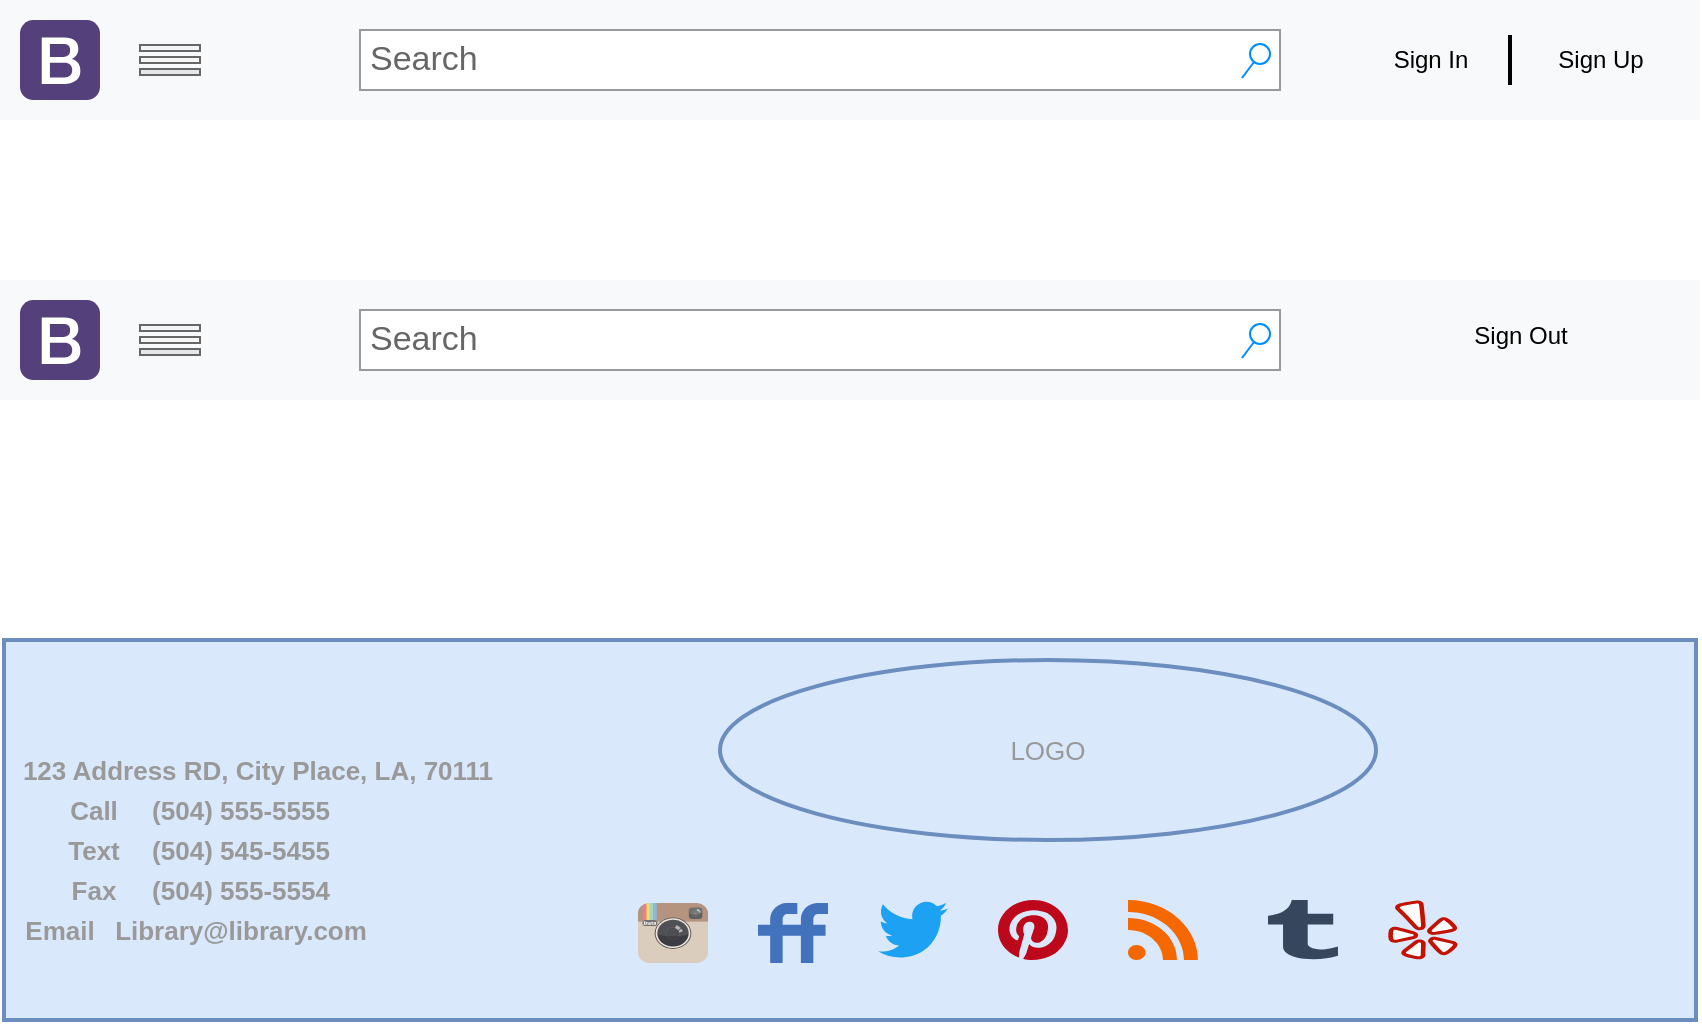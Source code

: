 <mxfile version="18.0.0" type="device" pages="6"><diagram id="E7f9WUXvIXTXXJocz8M1" name="Header/Footer"><mxGraphModel dx="1422" dy="762" grid="1" gridSize="10" guides="1" tooltips="1" connect="1" arrows="1" fold="1" page="1" pageScale="1" pageWidth="850" pageHeight="1100" math="0" shadow="0"><root><mxCell id="0"/><mxCell id="1" parent="0"/><mxCell id="F07uR2PUu6w2r2385T2z-8" value="" style="html=1;shadow=0;dashed=0;fillColor=#F8F9FA;strokeColor=none;fontSize=16;fontColor=#181819;align=left;spacing=2;spacingLeft=55;" parent="1" vertex="1"><mxGeometry width="850" height="60" as="geometry"/></mxCell><mxCell id="F07uR2PUu6w2r2385T2z-9" value="" style="html=1;shadow=0;dashed=0;shape=mxgraph.bootstrap.logo;fillColor=#54407A;strokeColor=none;sketch=0;" parent="F07uR2PUu6w2r2385T2z-8" vertex="1"><mxGeometry width="40" height="40" relative="1" as="geometry"><mxPoint x="10" y="10" as="offset"/></mxGeometry></mxCell><mxCell id="F07uR2PUu6w2r2385T2z-4" value="Search" style="strokeWidth=1;shadow=0;dashed=0;align=center;html=1;shape=mxgraph.mockup.forms.searchBox;strokeColor=#999999;mainText=;strokeColor2=#008cff;fontColor=#666666;fontSize=17;align=left;spacingLeft=3;" parent="F07uR2PUu6w2r2385T2z-8" vertex="1"><mxGeometry x="180" y="15" width="460" height="30" as="geometry"/></mxCell><mxCell id="F07uR2PUu6w2r2385T2z-5" value="&lt;div&gt;Sign In&lt;/div&gt;" style="text;html=1;resizable=0;autosize=1;align=center;verticalAlign=middle;points=[];fillColor=none;strokeColor=none;rounded=0;" parent="F07uR2PUu6w2r2385T2z-8" vertex="1"><mxGeometry x="690" y="20" width="50" height="20" as="geometry"/></mxCell><mxCell id="F07uR2PUu6w2r2385T2z-6" value="" style="line;strokeWidth=2;direction=south;html=1;" parent="F07uR2PUu6w2r2385T2z-8" vertex="1"><mxGeometry x="750" y="17.5" width="10" height="25" as="geometry"/></mxCell><mxCell id="F07uR2PUu6w2r2385T2z-7" value="&lt;div&gt;Sign Up&lt;/div&gt;" style="text;html=1;resizable=0;autosize=1;align=center;verticalAlign=middle;points=[];fillColor=none;strokeColor=none;rounded=0;" parent="F07uR2PUu6w2r2385T2z-8" vertex="1"><mxGeometry x="770" y="20" width="60" height="20" as="geometry"/></mxCell><mxCell id="F07uR2PUu6w2r2385T2z-11" value="" style="rounded=0;whiteSpace=wrap;html=1;fillColor=#f5f5f5;fontColor=#333333;strokeColor=#666666;" parent="F07uR2PUu6w2r2385T2z-8" vertex="1"><mxGeometry x="70" y="22.5" width="30" height="3" as="geometry"/></mxCell><mxCell id="F07uR2PUu6w2r2385T2z-12" value="" style="rounded=0;whiteSpace=wrap;html=1;fillColor=#f5f5f5;fontColor=#333333;strokeColor=#666666;" parent="F07uR2PUu6w2r2385T2z-8" vertex="1"><mxGeometry x="70" y="28.5" width="30" height="3" as="geometry"/></mxCell><mxCell id="F07uR2PUu6w2r2385T2z-13" value="" style="rounded=0;whiteSpace=wrap;html=1;fillColor=#E6E6E6;fontColor=#333333;strokeColor=#666666;" parent="F07uR2PUu6w2r2385T2z-8" vertex="1"><mxGeometry x="70" y="34.5" width="30" height="3" as="geometry"/></mxCell><mxCell id="eeFmcqKpyGOyn-ZFEQQN-21" value="" style="html=1;strokeWidth=2;strokeColor=#6c8ebf;fillColor=#dae8fc;" vertex="1" parent="1"><mxGeometry x="2" y="320" width="846" height="190" as="geometry"/></mxCell><mxCell id="qzKVWgWEF2572e-sUJCB-1" value="" style="html=1;shadow=0;dashed=0;fillColor=#F8F9FA;strokeColor=none;fontSize=16;fontColor=#181819;align=left;spacing=2;spacingLeft=55;" vertex="1" parent="1"><mxGeometry y="140" width="850" height="60" as="geometry"/></mxCell><mxCell id="qzKVWgWEF2572e-sUJCB-2" value="" style="html=1;shadow=0;dashed=0;shape=mxgraph.bootstrap.logo;fillColor=#54407A;strokeColor=none;sketch=0;" vertex="1" parent="qzKVWgWEF2572e-sUJCB-1"><mxGeometry width="40" height="40" relative="1" as="geometry"><mxPoint x="10" y="10" as="offset"/></mxGeometry></mxCell><mxCell id="qzKVWgWEF2572e-sUJCB-3" value="Search" style="strokeWidth=1;shadow=0;dashed=0;align=center;html=1;shape=mxgraph.mockup.forms.searchBox;strokeColor=#999999;mainText=;strokeColor2=#008cff;fontColor=#666666;fontSize=17;align=left;spacingLeft=3;" vertex="1" parent="qzKVWgWEF2572e-sUJCB-1"><mxGeometry x="180" y="15" width="460" height="30" as="geometry"/></mxCell><mxCell id="qzKVWgWEF2572e-sUJCB-6" value="Sign Out" style="text;html=1;resizable=0;autosize=1;align=center;verticalAlign=middle;points=[];fillColor=none;strokeColor=none;rounded=0;" vertex="1" parent="qzKVWgWEF2572e-sUJCB-1"><mxGeometry x="730" y="17.5" width="60" height="20" as="geometry"/></mxCell><mxCell id="qzKVWgWEF2572e-sUJCB-7" value="" style="rounded=0;whiteSpace=wrap;html=1;fillColor=#f5f5f5;fontColor=#333333;strokeColor=#666666;" vertex="1" parent="qzKVWgWEF2572e-sUJCB-1"><mxGeometry x="70" y="22.5" width="30" height="3" as="geometry"/></mxCell><mxCell id="qzKVWgWEF2572e-sUJCB-8" value="" style="rounded=0;whiteSpace=wrap;html=1;fillColor=#f5f5f5;fontColor=#333333;strokeColor=#666666;" vertex="1" parent="qzKVWgWEF2572e-sUJCB-1"><mxGeometry x="70" y="28.5" width="30" height="3" as="geometry"/></mxCell><mxCell id="qzKVWgWEF2572e-sUJCB-9" value="" style="rounded=0;whiteSpace=wrap;html=1;fillColor=#E6E6E6;fontColor=#333333;strokeColor=#666666;" vertex="1" parent="qzKVWgWEF2572e-sUJCB-1"><mxGeometry x="70" y="34.5" width="30" height="3" as="geometry"/></mxCell><mxCell id="qzKVWgWEF2572e-sUJCB-12" value="" style="dashed=0;outlineConnect=0;html=1;align=center;labelPosition=center;verticalLabelPosition=bottom;verticalAlign=top;shape=mxgraph.weblogos.twitter;fillColor=#1DA1F2;strokeColor=none;fontSize=17;fontColor=#808080;" vertex="1" parent="1"><mxGeometry x="439" y="450" width="35" height="30" as="geometry"/></mxCell><mxCell id="qzKVWgWEF2572e-sUJCB-13" value="" style="dashed=0;outlineConnect=0;html=1;align=center;labelPosition=center;verticalLabelPosition=bottom;verticalAlign=top;shape=mxgraph.weblogos.tumblr;fillColor=#36465D;strokeColor=none;fontSize=17;fontColor=#808080;" vertex="1" parent="1"><mxGeometry x="634" y="450" width="35" height="30" as="geometry"/></mxCell><mxCell id="qzKVWgWEF2572e-sUJCB-14" value="" style="dashed=0;outlineConnect=0;html=1;align=center;labelPosition=center;verticalLabelPosition=bottom;verticalAlign=top;shape=mxgraph.weblogos.instagram;fillColor=#6FC0E4;gradientColor=#1E305B;fontSize=17;fontColor=#808080;strokeWidth=2;" vertex="1" parent="1"><mxGeometry x="319" y="451.5" width="35" height="30" as="geometry"/></mxCell><mxCell id="qzKVWgWEF2572e-sUJCB-15" value="" style="dashed=0;outlineConnect=0;html=1;align=center;labelPosition=center;verticalLabelPosition=bottom;verticalAlign=top;shape=mxgraph.weblogos.yelp;fillColor=#C41200;strokeColor=none;fontSize=17;fontColor=#808080;" vertex="1" parent="1"><mxGeometry x="694" y="450" width="35" height="30" as="geometry"/></mxCell><mxCell id="qzKVWgWEF2572e-sUJCB-16" value="" style="dashed=0;outlineConnect=0;html=1;align=center;labelPosition=center;verticalLabelPosition=bottom;verticalAlign=top;shape=mxgraph.weblogos.friendfeed;fillColor=#4172BB;fontSize=17;fontColor=#808080;strokeWidth=2;" vertex="1" parent="1"><mxGeometry x="379" y="451.5" width="35" height="30" as="geometry"/></mxCell><mxCell id="qzKVWgWEF2572e-sUJCB-17" value="" style="dashed=0;outlineConnect=0;html=1;align=center;labelPosition=center;verticalLabelPosition=bottom;verticalAlign=top;shape=mxgraph.weblogos.rss;fillColor=#F56800;strokeColor=none;fontSize=17;fontColor=#808080;" vertex="1" parent="1"><mxGeometry x="564" y="450" width="35" height="30" as="geometry"/></mxCell><mxCell id="qzKVWgWEF2572e-sUJCB-18" value="" style="dashed=0;outlineConnect=0;html=1;align=center;labelPosition=center;verticalLabelPosition=bottom;verticalAlign=top;shape=mxgraph.weblogos.pinterest;fillColor=#BD081C;strokeColor=none;fontSize=17;fontColor=#808080;" vertex="1" parent="1"><mxGeometry x="499" y="450" width="35" height="30" as="geometry"/></mxCell><mxCell id="qzKVWgWEF2572e-sUJCB-22" value="123 Address RD, City Place, LA, 70111" style="text;html=1;strokeColor=none;fillColor=none;align=center;verticalAlign=middle;whiteSpace=wrap;rounded=0;fontFamily=Helvetica;fontSize=13;fontColor=#999999;fontStyle=1" vertex="1" parent="1"><mxGeometry x="8.5" y="370" width="240" height="30" as="geometry"/></mxCell><mxCell id="qzKVWgWEF2572e-sUJCB-23" value="(504) 555-5555" style="text;html=1;strokeColor=none;fillColor=none;align=center;verticalAlign=middle;whiteSpace=wrap;rounded=0;fontFamily=Helvetica;fontSize=13;fontColor=#999999;fontStyle=1" vertex="1" parent="1"><mxGeometry x="16.5" y="390" width="207" height="30" as="geometry"/></mxCell><mxCell id="qzKVWgWEF2572e-sUJCB-24" value="&lt;b&gt;Call&lt;/b&gt;" style="text;html=1;strokeColor=none;fillColor=none;align=center;verticalAlign=middle;whiteSpace=wrap;rounded=0;fontFamily=Helvetica;fontSize=13;fontColor=#999999;" vertex="1" parent="1"><mxGeometry x="16.5" y="390" width="60" height="30" as="geometry"/></mxCell><mxCell id="qzKVWgWEF2572e-sUJCB-27" value="LOGO" style="ellipse;whiteSpace=wrap;html=1;fontFamily=Helvetica;fontSize=13;fontColor=#999999;strokeColor=#6c8ebf;strokeWidth=2;fillColor=#dae8fc;" vertex="1" parent="1"><mxGeometry x="360" y="330" width="328" height="90" as="geometry"/></mxCell><mxCell id="qzKVWgWEF2572e-sUJCB-28" value="(504) 545-5455" style="text;html=1;strokeColor=none;fillColor=none;align=center;verticalAlign=middle;whiteSpace=wrap;rounded=0;fontFamily=Helvetica;fontSize=13;fontColor=#999999;fontStyle=1" vertex="1" parent="1"><mxGeometry x="16.5" y="410" width="207" height="30" as="geometry"/></mxCell><mxCell id="qzKVWgWEF2572e-sUJCB-29" value="&lt;b&gt;Text&lt;/b&gt;" style="text;html=1;strokeColor=none;fillColor=none;align=center;verticalAlign=middle;whiteSpace=wrap;rounded=0;fontFamily=Helvetica;fontSize=13;fontColor=#999999;" vertex="1" parent="1"><mxGeometry x="16.5" y="410" width="60" height="30" as="geometry"/></mxCell><mxCell id="qzKVWgWEF2572e-sUJCB-30" value="(504) 555-5554" style="text;html=1;strokeColor=none;fillColor=none;align=center;verticalAlign=middle;whiteSpace=wrap;rounded=0;fontFamily=Helvetica;fontSize=13;fontColor=#999999;fontStyle=1" vertex="1" parent="1"><mxGeometry x="16.5" y="430" width="207" height="30" as="geometry"/></mxCell><mxCell id="qzKVWgWEF2572e-sUJCB-31" value="&lt;b&gt;Fax&lt;/b&gt;" style="text;html=1;strokeColor=none;fillColor=none;align=center;verticalAlign=middle;whiteSpace=wrap;rounded=0;fontFamily=Helvetica;fontSize=13;fontColor=#999999;" vertex="1" parent="1"><mxGeometry x="16.5" y="430" width="60" height="30" as="geometry"/></mxCell><mxCell id="qzKVWgWEF2572e-sUJCB-32" value="Library@library.com" style="text;html=1;strokeColor=none;fillColor=none;align=center;verticalAlign=middle;whiteSpace=wrap;rounded=0;fontFamily=Helvetica;fontSize=13;fontColor=#999999;fontStyle=1" vertex="1" parent="1"><mxGeometry x="16.5" y="450" width="207" height="30" as="geometry"/></mxCell><mxCell id="qzKVWgWEF2572e-sUJCB-33" value="&lt;b&gt;Email&lt;/b&gt;" style="text;html=1;strokeColor=none;fillColor=none;align=center;verticalAlign=middle;whiteSpace=wrap;rounded=0;fontFamily=Helvetica;fontSize=13;fontColor=#999999;" vertex="1" parent="1"><mxGeometry y="450" width="60" height="30" as="geometry"/></mxCell></root></mxGraphModel></diagram><diagram id="fAtzw32H9coEI4NgiBlT" name="HomePage Mockl"><mxGraphModel dx="1422" dy="762" grid="1" gridSize="10" guides="1" tooltips="1" connect="1" arrows="1" fold="1" page="1" pageScale="1" pageWidth="850" pageHeight="1100" math="0" shadow="0"><root><mxCell id="0"/><mxCell id="1" parent="0"/><mxCell id="UBlBpTBqJJ8xjoPTTy7P-1" value="" style="ellipse;whiteSpace=wrap;html=1;" vertex="1" parent="1"><mxGeometry x="210" y="140" width="425" height="250" as="geometry"/></mxCell><mxCell id="UBlBpTBqJJ8xjoPTTy7P-2" value="&lt;div&gt;Library&lt;/div&gt;&lt;div&gt;Logo&lt;br&gt;&lt;/div&gt;" style="text;html=1;strokeColor=none;fillColor=none;align=center;verticalAlign=middle;whiteSpace=wrap;rounded=0;" vertex="1" parent="1"><mxGeometry x="392" y="250" width="60" height="30" as="geometry"/></mxCell><mxCell id="UBlBpTBqJJ8xjoPTTy7P-3" value="" style="rounded=1;whiteSpace=wrap;html=1;" vertex="1" parent="1"><mxGeometry x="259.5" y="460" width="326" height="130" as="geometry"/></mxCell><mxCell id="UBlBpTBqJJ8xjoPTTy7P-4" value="" style="line;strokeWidth=2;direction=south;html=1;" vertex="1" parent="1"><mxGeometry x="357" y="460" width="10" height="130" as="geometry"/></mxCell><mxCell id="UBlBpTBqJJ8xjoPTTy7P-5" value="" style="line;strokeWidth=2;direction=south;html=1;" vertex="1" parent="1"><mxGeometry x="467" y="460" width="10" height="130" as="geometry"/></mxCell><mxCell id="UBlBpTBqJJ8xjoPTTy7P-6" value="" style="rounded=1;whiteSpace=wrap;html=1;" vertex="1" parent="1"><mxGeometry x="17" y="670" width="326" height="130" as="geometry"/></mxCell><mxCell id="UBlBpTBqJJ8xjoPTTy7P-7" value="" style="line;strokeWidth=2;direction=south;html=1;" vertex="1" parent="1"><mxGeometry x="117" y="670" width="10" height="130" as="geometry"/></mxCell><mxCell id="UBlBpTBqJJ8xjoPTTy7P-8" value="" style="line;strokeWidth=2;direction=south;html=1;" vertex="1" parent="1"><mxGeometry x="227" y="670" width="10" height="130" as="geometry"/></mxCell><mxCell id="UBlBpTBqJJ8xjoPTTy7P-9" value="" style="rounded=1;whiteSpace=wrap;html=1;" vertex="1" parent="1"><mxGeometry x="507" y="670" width="326" height="130" as="geometry"/></mxCell><mxCell id="UBlBpTBqJJ8xjoPTTy7P-10" value="" style="line;strokeWidth=2;direction=south;html=1;" vertex="1" parent="1"><mxGeometry x="607" y="670" width="10" height="130" as="geometry"/></mxCell><mxCell id="UBlBpTBqJJ8xjoPTTy7P-11" value="" style="line;strokeWidth=2;direction=south;html=1;" vertex="1" parent="1"><mxGeometry x="717" y="670" width="10" height="130" as="geometry"/></mxCell><mxCell id="UBlBpTBqJJ8xjoPTTy7P-12" value="&lt;font style=&quot;font-size: 20px;&quot;&gt;&lt;b&gt;Featured Media&lt;/b&gt;&lt;/font&gt;" style="rounded=0;whiteSpace=wrap;html=1;strokeWidth=2;" vertex="1" parent="1"><mxGeometry x="25" y="630" width="310" height="30" as="geometry"/></mxCell><mxCell id="UBlBpTBqJJ8xjoPTTy7P-13" value="&lt;font style=&quot;font-size: 20px;&quot;&gt;&lt;b&gt;Featured Creators&lt;br&gt;&lt;/b&gt;&lt;/font&gt;" style="rounded=0;whiteSpace=wrap;html=1;strokeWidth=2;" vertex="1" parent="1"><mxGeometry x="515" y="630" width="310" height="30" as="geometry"/></mxCell><mxCell id="UBlBpTBqJJ8xjoPTTy7P-14" value="&lt;b style=&quot;font-size: 20px;&quot;&gt;Local News&lt;br&gt;&lt;/b&gt;" style="rounded=0;whiteSpace=wrap;html=1;strokeWidth=2;" vertex="1" parent="1"><mxGeometry x="267.5" y="420" width="310" height="30" as="geometry"/></mxCell><mxCell id="eteg3fF1Zswe2L1ZBL9B-2" value="&lt;div&gt;News&lt;/div&gt;" style="text;html=1;strokeColor=none;fillColor=none;align=center;verticalAlign=middle;whiteSpace=wrap;rounded=0;fontFamily=Helvetica;fontSize=20;fontColor=#000000;" vertex="1" parent="1"><mxGeometry x="283" y="510" width="60" height="30" as="geometry"/></mxCell><mxCell id="eteg3fF1Zswe2L1ZBL9B-4" value="&lt;div&gt;News&lt;/div&gt;" style="text;html=1;strokeColor=none;fillColor=none;align=center;verticalAlign=middle;whiteSpace=wrap;rounded=0;fontFamily=Helvetica;fontSize=20;fontColor=#000000;" vertex="1" parent="1"><mxGeometry x="392" y="510" width="60" height="30" as="geometry"/></mxCell><mxCell id="eteg3fF1Zswe2L1ZBL9B-5" value="&lt;div&gt;News&lt;/div&gt;" style="text;html=1;strokeColor=none;fillColor=none;align=center;verticalAlign=middle;whiteSpace=wrap;rounded=0;fontFamily=Helvetica;fontSize=20;fontColor=#000000;" vertex="1" parent="1"><mxGeometry x="497" y="510" width="60" height="30" as="geometry"/></mxCell><mxCell id="eteg3fF1Zswe2L1ZBL9B-6" value="Media" style="text;html=1;strokeColor=none;fillColor=none;align=center;verticalAlign=middle;whiteSpace=wrap;rounded=0;fontFamily=Helvetica;fontSize=20;fontColor=#000000;" vertex="1" parent="1"><mxGeometry x="37" y="720" width="60" height="30" as="geometry"/></mxCell><mxCell id="eteg3fF1Zswe2L1ZBL9B-7" value="Creator" style="text;html=1;strokeColor=none;fillColor=none;align=center;verticalAlign=middle;whiteSpace=wrap;rounded=0;fontFamily=Helvetica;fontSize=20;fontColor=#000000;" vertex="1" parent="1"><mxGeometry x="525.5" y="720" width="60" height="30" as="geometry"/></mxCell><mxCell id="eteg3fF1Zswe2L1ZBL9B-8" value="Media" style="text;html=1;strokeColor=none;fillColor=none;align=center;verticalAlign=middle;whiteSpace=wrap;rounded=0;fontFamily=Helvetica;fontSize=20;fontColor=#000000;" vertex="1" parent="1"><mxGeometry x="147" y="720" width="60" height="30" as="geometry"/></mxCell><mxCell id="eteg3fF1Zswe2L1ZBL9B-10" value="Media" style="text;html=1;strokeColor=none;fillColor=none;align=center;verticalAlign=middle;whiteSpace=wrap;rounded=0;fontFamily=Helvetica;fontSize=20;fontColor=#000000;" vertex="1" parent="1"><mxGeometry x="267.5" y="720" width="60" height="30" as="geometry"/></mxCell><mxCell id="eteg3fF1Zswe2L1ZBL9B-11" value="Creator" style="text;html=1;strokeColor=none;fillColor=none;align=center;verticalAlign=middle;whiteSpace=wrap;rounded=0;fontFamily=Helvetica;fontSize=20;fontColor=#000000;" vertex="1" parent="1"><mxGeometry x="635" y="720" width="60" height="30" as="geometry"/></mxCell><mxCell id="eteg3fF1Zswe2L1ZBL9B-12" value="Creator" style="text;html=1;strokeColor=none;fillColor=none;align=center;verticalAlign=middle;whiteSpace=wrap;rounded=0;fontFamily=Helvetica;fontSize=20;fontColor=#000000;" vertex="1" parent="1"><mxGeometry x="747" y="720" width="60" height="30" as="geometry"/></mxCell></root></mxGraphModel></diagram><diagram id="4PVsKhM0Lgep4zfDpY4-" name="Search(small view)"><mxGraphModel dx="1422" dy="762" grid="1" gridSize="10" guides="1" tooltips="1" connect="1" arrows="1" fold="1" page="1" pageScale="1" pageWidth="850" pageHeight="1100" math="0" shadow="0"><root><mxCell id="0"/><mxCell id="1" parent="0"/><mxCell id="46I1jrTJGRgApd8bM9KV-1" value="" style="html=1;shadow=0;dashed=0;fillColor=#F8F9FA;strokeColor=none;fontSize=16;fontColor=#181819;align=center;spacing=2;spacingLeft=55;textDirection=ltr;" vertex="1" parent="1"><mxGeometry y="40" width="850" height="60" as="geometry"/></mxCell><mxCell id="46I1jrTJGRgApd8bM9KV-2" value="" style="html=1;shadow=0;dashed=0;shape=mxgraph.bootstrap.logo;fillColor=#54407A;strokeColor=none;sketch=0;" vertex="1" parent="46I1jrTJGRgApd8bM9KV-1"><mxGeometry width="40" height="40" relative="1" as="geometry"><mxPoint x="10" y="10" as="offset"/></mxGeometry></mxCell><mxCell id="46I1jrTJGRgApd8bM9KV-3" value="&lt;div align=&quot;center&quot;&gt;Search ...&lt;br&gt;&lt;/div&gt;" style="strokeWidth=1;shadow=0;dashed=0;align=center;html=1;shape=mxgraph.mockup.forms.searchBox;strokeColor=#999999;mainText=;strokeColor2=#008cff;fontColor=#666666;fontSize=17;align=left;spacingLeft=3;" vertex="1" parent="46I1jrTJGRgApd8bM9KV-1"><mxGeometry x="140" y="15" width="700" height="30" as="geometry"/></mxCell><mxCell id="46I1jrTJGRgApd8bM9KV-5" value="" style="rounded=0;whiteSpace=wrap;html=1;fillColor=#f5f5f5;fontColor=#333333;strokeColor=#666666;" vertex="1" parent="46I1jrTJGRgApd8bM9KV-1"><mxGeometry x="70" y="22.5" width="30" height="3" as="geometry"/></mxCell><mxCell id="46I1jrTJGRgApd8bM9KV-6" value="" style="rounded=0;whiteSpace=wrap;html=1;fillColor=#f5f5f5;fontColor=#333333;strokeColor=#666666;" vertex="1" parent="46I1jrTJGRgApd8bM9KV-1"><mxGeometry x="70" y="28.5" width="30" height="3" as="geometry"/></mxCell><mxCell id="46I1jrTJGRgApd8bM9KV-7" value="" style="rounded=0;whiteSpace=wrap;html=1;fillColor=#E6E6E6;fontColor=#333333;strokeColor=#666666;" vertex="1" parent="46I1jrTJGRgApd8bM9KV-1"><mxGeometry x="70" y="34.5" width="30" height="3" as="geometry"/></mxCell><mxCell id="q-OxPLuq9-bwlSry6Mhp-1" value="" style="verticalLabelPosition=bottom;verticalAlign=top;html=1;shape=mxgraph.basic.rect;fillColor2=none;strokeWidth=1;size=20;indent=5;fontFamily=Helvetica;fontSize=20;fontColor=#FF6666;fillColor=#FFFFFF;" vertex="1" parent="1"><mxGeometry x="140" y="80" width="700" height="410" as="geometry"/></mxCell><mxCell id="q-OxPLuq9-bwlSry6Mhp-6" value="" style="strokeWidth=1;shadow=0;dashed=0;align=center;html=1;shape=mxgraph.mockup.containers.marginRect2;rectMarginTop=32;strokeColor=#666666;gradientColor=none;fontFamily=Helvetica;fontSize=20;fontColor=#FF6666;" vertex="1" parent="1"><mxGeometry x="140" y="80" width="700" height="470" as="geometry"/></mxCell><mxCell id="q-OxPLuq9-bwlSry6Mhp-7" value="&lt;div&gt;Articles&lt;/div&gt;" style="strokeColor=inherit;fillColor=inherit;gradientColor=inherit;strokeWidth=1;shadow=0;dashed=0;align=center;html=1;shape=mxgraph.mockup.containers.rrect;rSize=0;fontSize=17;fontColor=#666666;gradientColor=none;fontFamily=Helvetica;" vertex="1" parent="q-OxPLuq9-bwlSry6Mhp-6"><mxGeometry width="60" height="25" relative="1" as="geometry"><mxPoint x="10" as="offset"/></mxGeometry></mxCell><mxCell id="q-OxPLuq9-bwlSry6Mhp-8" value="Catalog" style="strokeWidth=1;shadow=0;dashed=0;align=center;html=1;shape=mxgraph.mockup.containers.rrect;rSize=0;fontSize=17;fontColor=#808080;strokeColor=#666666;fillColor=#f5f5f5;fontFamily=Helvetica;" vertex="1" parent="q-OxPLuq9-bwlSry6Mhp-6"><mxGeometry width="60" height="25" relative="1" as="geometry"><mxPoint x="75" as="offset"/></mxGeometry></mxCell><mxCell id="q-OxPLuq9-bwlSry6Mhp-9" value="Events" style="strokeColor=inherit;fillColor=inherit;gradientColor=inherit;strokeWidth=1;shadow=0;dashed=0;align=center;html=1;shape=mxgraph.mockup.containers.rrect;rSize=0;fontSize=17;fontColor=#666666;gradientColor=none;fontFamily=Helvetica;" vertex="1" parent="q-OxPLuq9-bwlSry6Mhp-6"><mxGeometry width="60" height="25" relative="1" as="geometry"><mxPoint x="140" as="offset"/></mxGeometry></mxCell><mxCell id="q-OxPLuq9-bwlSry6Mhp-10" value="" style="strokeWidth=1;shadow=0;dashed=0;align=center;html=1;shape=mxgraph.mockup.containers.topButton;rSize=5;strokeColor=#666666;fillColor=#f5f5f5;resizeWidth=1;movable=0;deletable=1;fontFamily=Helvetica;fontSize=20;fontColor=#333333;" vertex="1" parent="q-OxPLuq9-bwlSry6Mhp-6"><mxGeometry width="700" height="450" relative="1" as="geometry"><mxPoint y="25" as="offset"/></mxGeometry></mxCell><mxCell id="vm9ZkkLHPfiSU5Qvb1ky-15" value="" style="strokeWidth=1;shadow=0;dashed=0;align=center;html=1;shape=mxgraph.mockup.containers.rrect;rSize=0;fontFamily=Helvetica;fontSize=20;fillColor=#f5f5f5;fontColor=#333333;strokeColor=#666666;" vertex="1" parent="q-OxPLuq9-bwlSry6Mhp-6"><mxGeometry y="30" width="100" height="380" as="geometry"/></mxCell><mxCell id="vm9ZkkLHPfiSU5Qvb1ky-16" value="Group 1" style="strokeColor=inherit;fillColor=inherit;gradientColor=inherit;strokeWidth=1;shadow=0;dashed=0;align=center;html=1;shape=mxgraph.mockup.containers.rrect;rSize=0;fontSize=17;fontColor=#666666;fontStyle=1;resizeWidth=1;fontFamily=Helvetica;" vertex="1" parent="vm9ZkkLHPfiSU5Qvb1ky-15"><mxGeometry width="100" height="26" relative="1" as="geometry"/></mxCell><mxCell id="vm9ZkkLHPfiSU5Qvb1ky-17" value="Group 2" style="strokeColor=inherit;fillColor=inherit;gradientColor=inherit;strokeWidth=1;shadow=0;dashed=0;align=center;html=1;shape=mxgraph.mockup.containers.rrect;rSize=0;fontSize=17;fontColor=#666666;fontStyle=1;resizeWidth=1;fontFamily=Helvetica;" vertex="1" parent="vm9ZkkLHPfiSU5Qvb1ky-15"><mxGeometry width="100" height="26" relative="1" as="geometry"><mxPoint y="26" as="offset"/></mxGeometry></mxCell><mxCell id="vm9ZkkLHPfiSU5Qvb1ky-18" value="Group 3" style="strokeWidth=1;shadow=0;dashed=0;align=center;html=1;shape=mxgraph.mockup.containers.rrect;rSize=0;fontSize=17;fontColor=#ffffff;fontStyle=1;fillColor=#008cff;strokeColor=#008cff;resizeWidth=1;fontFamily=Helvetica;" vertex="1" parent="vm9ZkkLHPfiSU5Qvb1ky-15"><mxGeometry width="100" height="26" relative="1" as="geometry"><mxPoint y="52" as="offset"/></mxGeometry></mxCell><mxCell id="vm9ZkkLHPfiSU5Qvb1ky-19" value="Group 4" style="strokeColor=inherit;fillColor=inherit;gradientColor=inherit;strokeWidth=1;shadow=0;dashed=0;align=center;html=1;shape=mxgraph.mockup.containers.rrect;rSize=0;fontSize=17;fontColor=#666666;fontStyle=1;resizeWidth=1;fontFamily=Helvetica;" vertex="1" parent="vm9ZkkLHPfiSU5Qvb1ky-15"><mxGeometry y="1" width="100" height="26" relative="1" as="geometry"><mxPoint y="-26" as="offset"/></mxGeometry></mxCell><mxCell id="vm9ZkkLHPfiSU5Qvb1ky-26" value="Group 2" style="strokeColor=inherit;fillColor=inherit;gradientColor=inherit;strokeWidth=1;shadow=0;dashed=0;align=center;html=1;shape=mxgraph.mockup.containers.rrect;rSize=0;fontSize=17;fontColor=#666666;fontStyle=1;resizeWidth=1;fontFamily=Helvetica;" vertex="1" parent="vm9ZkkLHPfiSU5Qvb1ky-15"><mxGeometry y="220" width="100" height="26" as="geometry"/></mxCell><mxCell id="vm9ZkkLHPfiSU5Qvb1ky-27" value="Group 2" style="strokeColor=inherit;fillColor=inherit;gradientColor=inherit;strokeWidth=1;shadow=0;dashed=0;align=center;html=1;shape=mxgraph.mockup.containers.rrect;rSize=0;fontSize=17;fontColor=#666666;fontStyle=1;resizeWidth=1;fontFamily=Helvetica;" vertex="1" parent="vm9ZkkLHPfiSU5Qvb1ky-15"><mxGeometry y="240" width="100" height="26" as="geometry"/></mxCell><mxCell id="vm9ZkkLHPfiSU5Qvb1ky-28" value="Group 2" style="strokeColor=inherit;fillColor=inherit;gradientColor=inherit;strokeWidth=1;shadow=0;dashed=0;align=center;html=1;shape=mxgraph.mockup.containers.rrect;rSize=0;fontSize=17;fontColor=#666666;fontStyle=1;resizeWidth=1;fontFamily=Helvetica;" vertex="1" parent="vm9ZkkLHPfiSU5Qvb1ky-15"><mxGeometry y="266" width="100" height="26" as="geometry"/></mxCell><mxCell id="vm9ZkkLHPfiSU5Qvb1ky-29" value="Group 2" style="strokeColor=inherit;fillColor=inherit;gradientColor=inherit;strokeWidth=1;shadow=0;dashed=0;align=center;html=1;shape=mxgraph.mockup.containers.rrect;rSize=0;fontSize=17;fontColor=#666666;fontStyle=1;resizeWidth=1;fontFamily=Helvetica;" vertex="1" parent="vm9ZkkLHPfiSU5Qvb1ky-15"><mxGeometry y="292" width="100" height="26" as="geometry"/></mxCell><mxCell id="vm9ZkkLHPfiSU5Qvb1ky-30" value="Group 2" style="strokeColor=inherit;fillColor=inherit;gradientColor=inherit;strokeWidth=1;shadow=0;dashed=0;align=center;html=1;shape=mxgraph.mockup.containers.rrect;rSize=0;fontSize=17;fontColor=#666666;fontStyle=1;resizeWidth=1;fontFamily=Helvetica;" vertex="1" parent="vm9ZkkLHPfiSU5Qvb1ky-15"><mxGeometry y="318" width="100" height="26" as="geometry"/></mxCell><mxCell id="vm9ZkkLHPfiSU5Qvb1ky-32" value="&lt;b&gt;&lt;font style=&quot;font-size: 20px&quot;&gt;Card title&lt;/font&gt;&lt;/b&gt;&lt;br&gt;This is a wider card with supporting text below as a natural lead-in to additional content. This content is a little bit longer.&lt;br&gt;&lt;font style=&quot;font-size: 12px&quot; color=&quot;#999999&quot;&gt;Last udated 3 mind ago&lt;/font&gt;" style="html=1;shadow=0;dashed=0;shape=mxgraph.bootstrap.rrect;rSize=5;strokeColor=#DFDFDF;html=1;whiteSpace=wrap;fillColor=#ffffff;fontColor=#000000;verticalAlign=top;align=left;spacing=20;fontSize=14;spacingLeft=170;fontFamily=Helvetica;" vertex="1" parent="q-OxPLuq9-bwlSry6Mhp-6"><mxGeometry x="100" y="30" width="600" height="110" as="geometry"/></mxCell><mxCell id="vm9ZkkLHPfiSU5Qvb1ky-33" value="Image" style="html=1;shadow=0;dashed=0;shape=mxgraph.bootstrap.leftButton;rSize=5;perimeter=none;whiteSpace=wrap;fillColor=#868E96;strokeColor=#DFDFDF;fontColor=#DEE2E6;resizeWidth=1;fontSize=18;fontFamily=Helvetica;" vertex="1" parent="vm9ZkkLHPfiSU5Qvb1ky-32"><mxGeometry width="160" height="110" relative="1" as="geometry"/></mxCell><mxCell id="vm9ZkkLHPfiSU5Qvb1ky-34" value="&lt;b&gt;&lt;font style=&quot;font-size: 20px&quot;&gt;Card title&lt;/font&gt;&lt;/b&gt;&lt;br&gt;This is a wider card with supporting text below as a natural lead-in to additional content. This content is a little bit longer.&lt;br&gt;&lt;font style=&quot;font-size: 12px&quot; color=&quot;#999999&quot;&gt;Last udated 3 mind ago&lt;/font&gt;" style="html=1;shadow=0;dashed=0;shape=mxgraph.bootstrap.rrect;rSize=5;strokeColor=#DFDFDF;html=1;whiteSpace=wrap;fillColor=#ffffff;fontColor=#000000;verticalAlign=top;align=left;spacing=20;fontSize=14;spacingLeft=170;fontFamily=Helvetica;" vertex="1" parent="q-OxPLuq9-bwlSry6Mhp-6"><mxGeometry x="100" y="140" width="600" height="110" as="geometry"/></mxCell><mxCell id="vm9ZkkLHPfiSU5Qvb1ky-35" value="Image" style="html=1;shadow=0;dashed=0;shape=mxgraph.bootstrap.leftButton;rSize=5;perimeter=none;whiteSpace=wrap;fillColor=#868E96;strokeColor=#DFDFDF;fontColor=#DEE2E6;resizeWidth=1;fontSize=18;fontFamily=Helvetica;" vertex="1" parent="vm9ZkkLHPfiSU5Qvb1ky-34"><mxGeometry width="160" height="110" relative="1" as="geometry"/></mxCell><mxCell id="vm9ZkkLHPfiSU5Qvb1ky-36" value="&lt;b&gt;&lt;font style=&quot;font-size: 20px&quot;&gt;Card title&lt;/font&gt;&lt;/b&gt;&lt;br&gt;This is a wider card with supporting text below as a natural lead-in to additional content. This content is a little bit longer.&lt;br&gt;&lt;font style=&quot;font-size: 12px&quot; color=&quot;#999999&quot;&gt;Last udated 3 mind ago&lt;/font&gt;" style="html=1;shadow=0;dashed=0;shape=mxgraph.bootstrap.rrect;rSize=5;strokeColor=#DFDFDF;html=1;whiteSpace=wrap;fillColor=#ffffff;fontColor=#000000;verticalAlign=top;align=left;spacing=20;fontSize=14;spacingLeft=170;fontFamily=Helvetica;" vertex="1" parent="q-OxPLuq9-bwlSry6Mhp-6"><mxGeometry x="100" y="250" width="600" height="110" as="geometry"/></mxCell><mxCell id="vm9ZkkLHPfiSU5Qvb1ky-37" value="Image" style="html=1;shadow=0;dashed=0;shape=mxgraph.bootstrap.leftButton;rSize=5;perimeter=none;whiteSpace=wrap;fillColor=#868E96;strokeColor=#DFDFDF;fontColor=#DEE2E6;resizeWidth=1;fontSize=18;fontFamily=Helvetica;" vertex="1" parent="vm9ZkkLHPfiSU5Qvb1ky-36"><mxGeometry width="160" height="110" relative="1" as="geometry"/></mxCell><mxCell id="WlosF1O8kwe62e6r54Qg-1" value="Group 4" style="strokeColor=#666666;fillColor=#f5f5f5;strokeWidth=1;shadow=0;dashed=0;align=center;html=1;shape=mxgraph.mockup.containers.rrect;rSize=0;fontSize=17;fontColor=#333333;fontStyle=1;resizeWidth=1;fontFamily=Helvetica;" vertex="1" parent="q-OxPLuq9-bwlSry6Mhp-6"><mxGeometry y="410" width="100" height="26" as="geometry"/></mxCell><mxCell id="WlosF1O8kwe62e6r54Qg-2" value="Group 4" style="strokeColor=#666666;fillColor=#f5f5f5;strokeWidth=1;shadow=0;dashed=0;align=center;html=1;shape=mxgraph.mockup.containers.rrect;rSize=0;fontSize=17;fontColor=#333333;fontStyle=1;resizeWidth=1;fontFamily=Helvetica;" vertex="1" parent="q-OxPLuq9-bwlSry6Mhp-6"><mxGeometry y="436" width="100" height="26" as="geometry"/></mxCell><mxCell id="WlosF1O8kwe62e6r54Qg-3" value="&lt;b&gt;&lt;font style=&quot;font-size: 20px&quot;&gt;Card title&lt;/font&gt;&lt;/b&gt;&lt;br&gt;This is a wider card with supporting text below as a natural lead-in to additional content. This content is a little bit longer.&lt;br&gt;&lt;font style=&quot;font-size: 12px&quot; color=&quot;#999999&quot;&gt;Last udated 3 mind ago&lt;/font&gt;" style="html=1;shadow=0;dashed=0;shape=mxgraph.bootstrap.rrect;rSize=5;strokeColor=#DFDFDF;html=1;whiteSpace=wrap;fillColor=#ffffff;fontColor=#000000;verticalAlign=top;align=left;spacing=20;fontSize=14;spacingLeft=170;fontFamily=Helvetica;" vertex="1" parent="q-OxPLuq9-bwlSry6Mhp-6"><mxGeometry x="100" y="352" width="600" height="110" as="geometry"/></mxCell><mxCell id="WlosF1O8kwe62e6r54Qg-4" value="Image" style="html=1;shadow=0;dashed=0;shape=mxgraph.bootstrap.leftButton;rSize=5;perimeter=none;whiteSpace=wrap;fillColor=#868E96;strokeColor=#DFDFDF;fontColor=#DEE2E6;resizeWidth=1;fontSize=18;fontFamily=Helvetica;" vertex="1" parent="WlosF1O8kwe62e6r54Qg-3"><mxGeometry width="160" height="110" relative="1" as="geometry"/></mxCell><mxCell id="vm9ZkkLHPfiSU5Qvb1ky-20" value="" style="strokeWidth=1;shadow=0;dashed=0;align=center;html=1;shape=mxgraph.mockup.forms.rrect;rSize=0;strokeColor=#666666;fillColor=#f5f5f5;recursiveResize=0;fontFamily=Helvetica;fontSize=20;fontColor=#333333;" vertex="1" parent="1"><mxGeometry x="140" y="190" width="100" height="140" as="geometry"/></mxCell><mxCell id="vm9ZkkLHPfiSU5Qvb1ky-21" value="Setting 1" style="shape=ellipse;rSize=0;fillColor=#eeeeee;strokeColor=#999999;gradientColor=#cccccc;html=1;align=left;spacingLeft=4;fontSize=17;fontColor=#666666;labelPosition=right;fontFamily=Helvetica;" vertex="1" parent="vm9ZkkLHPfiSU5Qvb1ky-20"><mxGeometry x="8" y="7.5" width="15" height="15" as="geometry"/></mxCell><mxCell id="vm9ZkkLHPfiSU5Qvb1ky-22" value="Setting 2" style="shape=ellipse;rSize=0;fillColor=#eeeeee;strokeColor=#999999;gradientColor=#cccccc;html=1;align=left;spacingLeft=4;fontSize=17;fontColor=#666666;labelPosition=right;fontFamily=Helvetica;" vertex="1" parent="vm9ZkkLHPfiSU5Qvb1ky-20"><mxGeometry x="8" y="37.5" width="15" height="15" as="geometry"/></mxCell><mxCell id="vm9ZkkLHPfiSU5Qvb1ky-23" value="Setting 3" style="shape=ellipse;rSize=0;fillColor=#aaaaaa;strokeColor=#444444;gradientColor=#666666;html=1;align=left;spacingLeft=4;fontSize=17;fontColor=#008cff;labelPosition=right;fontFamily=Helvetica;" vertex="1" parent="vm9ZkkLHPfiSU5Qvb1ky-20"><mxGeometry x="8" y="67.5" width="15" height="15" as="geometry"/></mxCell><mxCell id="vm9ZkkLHPfiSU5Qvb1ky-24" value="" style="shape=ellipse;fillColor=#444444;strokeColor=none;html=1;fontFamily=Helvetica;fontSize=20;fontColor=#808080;" vertex="1" parent="vm9ZkkLHPfiSU5Qvb1ky-23"><mxGeometry x="3" y="3" width="9" height="9" as="geometry"/></mxCell><mxCell id="vm9ZkkLHPfiSU5Qvb1ky-25" value="Setting 4" style="shape=ellipse;rSize=0;fillColor=#eeeeee;strokeColor=#999999;gradientColor=#cccccc;html=1;align=left;spacingLeft=4;fontSize=17;fontColor=#666666;labelPosition=right;fontFamily=Helvetica;" vertex="1" parent="vm9ZkkLHPfiSU5Qvb1ky-20"><mxGeometry x="8" y="97.5" width="15" height="15" as="geometry"/></mxCell></root></mxGraphModel></diagram><diagram id="hpHMhPCOyjkfa1_NBtL5" name="Search(advanced view)"><mxGraphModel dx="1422" dy="762" grid="1" gridSize="10" guides="1" tooltips="1" connect="1" arrows="1" fold="1" page="1" pageScale="1" pageWidth="850" pageHeight="1100" math="0" shadow="0"><root><mxCell id="0"/><mxCell id="1" parent="0"/><mxCell id="OmBXMb5IZgJNT5h2AeZh-3" value="&lt;div&gt;Keyword&lt;/div&gt;" style="fillColor=none;strokeColor=none;align=left;fontSize=14;fontColor=#212529;fontFamily=Helvetica;html=1;" vertex="1" parent="1"><mxGeometry x="180" y="130" width="400" height="30" as="geometry"/></mxCell><mxCell id="OmBXMb5IZgJNT5h2AeZh-4" value="" style="html=1;shadow=0;dashed=0;shape=mxgraph.bootstrap.rrect;rSize=5;fillColor=none;strokeColor=#999999;align=left;spacing=15;fontSize=14;fontColor=#6C767D;fontFamily=Helvetica;" vertex="1" parent="1"><mxGeometry x="245" y="130" width="395" height="30" as="geometry"/></mxCell><mxCell id="OmBXMb5IZgJNT5h2AeZh-5" value="Advance Search Bar" style="fillColor=none;strokeColor=none;align=left;fontSize=14;fontColor=#212529;fontFamily=Helvetica;html=1;" vertex="1" parent="1"><mxGeometry x="25" y="30" width="390" height="30" as="geometry"/></mxCell><mxCell id="OmBXMb5IZgJNT5h2AeZh-6" value="&lt;div&gt;Search&lt;/div&gt;" style="html=1;shadow=0;dashed=0;shape=mxgraph.bootstrap.rrect;rSize=5;fillColor=none;strokeColor=#999999;align=left;spacing=15;fontSize=14;fontColor=#6C767D;fontFamily=Helvetica;" vertex="1" parent="1"><mxGeometry x="25" y="60" width="800" height="30" as="geometry"/></mxCell><mxCell id="OmBXMb5IZgJNT5h2AeZh-7" value="Format" style="fillColor=none;strokeColor=none;align=left;fontSize=14;fontColor=#212529;fontFamily=Helvetica;html=1;" vertex="1" parent="1"><mxGeometry x="222.5" y="250" width="390" height="30" as="geometry"/></mxCell><mxCell id="OmBXMb5IZgJNT5h2AeZh-8" value="ANY" style="html=1;shadow=0;dashed=0;shape=mxgraph.bootstrap.rrect;rSize=5;fillColor=none;strokeColor=#999999;align=left;spacing=15;fontSize=14;fontColor=#6C767D;fontFamily=Helvetica;" vertex="1" parent="1"><mxGeometry x="222.5" y="280" width="195" height="30" as="geometry"/></mxCell><mxCell id="OmBXMb5IZgJNT5h2AeZh-9" value="Year" style="fillColor=none;strokeColor=none;align=left;fontSize=14;fontColor=#212529;fontFamily=Helvetica;html=1;" vertex="1" parent="1"><mxGeometry x="272.5" y="320" width="125" height="30" as="geometry"/></mxCell><mxCell id="OmBXMb5IZgJNT5h2AeZh-10" value="" style="html=1;shadow=0;dashed=0;shape=mxgraph.bootstrap.rrect;rSize=5;fillColor=none;strokeColor=#999999;align=left;spacing=15;fontSize=14;fontColor=#6C767D;fontFamily=Helvetica;" vertex="1" parent="1"><mxGeometry x="222.5" y="350" width="55" height="30" as="geometry"/></mxCell><mxCell id="OmBXMb5IZgJNT5h2AeZh-11" value="Language" style="fillColor=none;strokeColor=none;align=left;fontSize=14;fontColor=#212529;fontFamily=Helvetica;html=1;" vertex="1" parent="1"><mxGeometry x="442.5" y="320" width="220" height="30" as="geometry"/></mxCell><mxCell id="OmBXMb5IZgJNT5h2AeZh-12" value="Choose..." style="html=1;shadow=0;dashed=0;shape=mxgraph.bootstrap.rrect;rSize=5;fillColor=none;strokeColor=#999999;align=left;spacing=15;fontSize=14;fontColor=#6C767D;fontFamily=Helvetica;" vertex="1" parent="1"><mxGeometry x="442.5" y="350" width="165" height="30" as="geometry"/></mxCell><mxCell id="OmBXMb5IZgJNT5h2AeZh-13" value="" style="shape=triangle;direction=south;fillColor=#212529;strokeColor=none;perimeter=none;fontFamily=Helvetica;fontSize=20;fontColor=#808080;html=1;" vertex="1" parent="OmBXMb5IZgJNT5h2AeZh-12"><mxGeometry x="1" y="0.5" width="10" height="5" relative="1" as="geometry"><mxPoint x="-17" y="-2.5" as="offset"/></mxGeometry></mxCell><mxCell id="OmBXMb5IZgJNT5h2AeZh-14" value="Collection" style="fillColor=none;strokeColor=none;align=left;fontSize=14;fontColor=#212529;fontFamily=Helvetica;html=1;" vertex="1" parent="1"><mxGeometry x="437.5" y="250" width="100" height="30" as="geometry"/></mxCell><mxCell id="OmBXMb5IZgJNT5h2AeZh-15" value="" style="html=1;shadow=0;dashed=0;shape=mxgraph.bootstrap.rrect;rSize=5;fillColor=none;strokeColor=#999999;align=left;spacing=15;fontSize=14;fontColor=#6C767D;fontFamily=Helvetica;" vertex="1" parent="1"><mxGeometry x="437.5" y="280" width="170" height="30" as="geometry"/></mxCell><mxCell id="OmBXMb5IZgJNT5h2AeZh-17" value="&lt;div&gt;Search&lt;/div&gt;" style="html=1;shadow=0;dashed=0;shape=mxgraph.bootstrap.rrect;rSize=5;fillColor=#0085FC;strokeColor=none;align=center;fontSize=14;fontColor=#FFFFFF;fontFamily=Helvetica;" vertex="1" parent="1"><mxGeometry x="390" y="410" width="70" height="40" as="geometry"/></mxCell><mxCell id="OmBXMb5IZgJNT5h2AeZh-31" value="" style="html=1;shadow=0;dashed=0;shape=mxgraph.bootstrap.rrect;rSize=5;html=1;whiteSpace=wrap;sketch=0;fontFamily=Helvetica;fontSize=20;strokeWidth=0;strokeColor=default;" vertex="1" parent="1"><mxGeometry x="650" y="100" width="120" height="120" as="geometry"/></mxCell><mxCell id="OmBXMb5IZgJNT5h2AeZh-32" value="Keyword" style="strokeColor=inherit;fillColor=inherit;gradientColor=inherit;fontColor=inherit;html=1;shadow=0;dashed=0;shape=mxgraph.bootstrap.topButton;rSize=5;perimeter=none;whiteSpace=wrap;resizeWidth=1;sketch=0;fontFamily=Helvetica;fontSize=20;" vertex="1" parent="OmBXMb5IZgJNT5h2AeZh-31"><mxGeometry width="120" height="30" relative="1" as="geometry"/></mxCell><mxCell id="OmBXMb5IZgJNT5h2AeZh-33" value="Title" style="strokeColor=inherit;fillColor=inherit;gradientColor=inherit;fontColor=inherit;html=1;shadow=0;dashed=0;perimeter=none;whiteSpace=wrap;resizeWidth=1;sketch=0;fontFamily=Helvetica;fontSize=20;" vertex="1" parent="OmBXMb5IZgJNT5h2AeZh-31"><mxGeometry width="120" height="30" relative="1" as="geometry"><mxPoint y="30" as="offset"/></mxGeometry></mxCell><mxCell id="OmBXMb5IZgJNT5h2AeZh-34" value="Media" style="strokeColor=inherit;fillColor=inherit;gradientColor=inherit;fontColor=inherit;html=1;shadow=0;dashed=0;perimeter=none;whiteSpace=wrap;resizeWidth=1;sketch=0;fontFamily=Helvetica;fontSize=20;" vertex="1" parent="OmBXMb5IZgJNT5h2AeZh-31"><mxGeometry width="120" height="30" relative="1" as="geometry"><mxPoint y="60" as="offset"/></mxGeometry></mxCell><mxCell id="OmBXMb5IZgJNT5h2AeZh-35" value="Creator" style="strokeColor=inherit;fillColor=inherit;gradientColor=inherit;fontColor=inherit;html=1;shadow=0;dashed=0;perimeter=none;whiteSpace=wrap;resizeWidth=1;sketch=0;fontFamily=Helvetica;fontSize=20;" vertex="1" parent="OmBXMb5IZgJNT5h2AeZh-31"><mxGeometry width="120" height="30" relative="1" as="geometry"><mxPoint y="90" as="offset"/></mxGeometry></mxCell><mxCell id="OmBXMb5IZgJNT5h2AeZh-38" value="Include" style="html=1;shadow=0;dashed=0;shape=mxgraph.bootstrap.checkbox2;labelPosition=right;verticalLabelPosition=middle;align=left;verticalAlign=middle;gradientColor=#DEDEDE;fillColor=#EDEDED;checked=1;spacing=5;checkedFill=#0085FC;checkedStroke=#ffffff;sketch=0;fontFamily=Helvetica;fontSize=20;fontColor=#808080;strokeColor=#FF6666;strokeWidth=1;" vertex="1" parent="1"><mxGeometry x="10" y="130" width="10" height="10" as="geometry"/></mxCell><mxCell id="OmBXMb5IZgJNT5h2AeZh-39" value="&lt;div&gt;Does Not Include &lt;br&gt;&lt;/div&gt;" style="html=1;shadow=0;dashed=0;shape=mxgraph.bootstrap.checkbox2;labelPosition=right;verticalLabelPosition=middle;align=left;verticalAlign=middle;gradientColor=#DEDEDE;fillColor=#EDEDED;checked=0;spacing=5;fontColor=#6C767D;checkedFill=#0085FC;checkedStroke=#ffffff;sketch=0;fontFamily=Helvetica;fontSize=20;strokeColor=#FF6666;strokeWidth=1;" vertex="1" parent="1"><mxGeometry x="10" y="150" width="10" height="10" as="geometry"/></mxCell><mxCell id="OmBXMb5IZgJNT5h2AeZh-40" value="" style="html=1;shadow=0;dashed=0;shape=mxgraph.bootstrap.rrect;rSize=5;fillColor=none;strokeColor=#999999;align=left;spacing=15;fontSize=14;fontColor=#6C767D;fontFamily=Helvetica;" vertex="1" parent="1"><mxGeometry x="307.5" y="350" width="55" height="30" as="geometry"/></mxCell><mxCell id="OmBXMb5IZgJNT5h2AeZh-41" value="&lt;div&gt;To&lt;/div&gt;" style="fillColor=none;strokeColor=none;align=left;fontSize=14;fontColor=#212529;fontFamily=Helvetica;html=1;" vertex="1" parent="1"><mxGeometry x="281.5" y="350" width="30" height="30" as="geometry"/></mxCell></root></mxGraphModel></diagram><diagram id="5gXPoT4TLn8NhIYpbLud" name="Browse"><mxGraphModel dx="1422" dy="762" grid="1" gridSize="10" guides="1" tooltips="1" connect="1" arrows="1" fold="1" page="1" pageScale="1" pageWidth="850" pageHeight="1100" math="0" shadow="0"><root><mxCell id="0"/><mxCell id="1" parent="0"/><mxCell id="v_db1dm4kP56CdS_dPY3-8" value="" style="rounded=0;whiteSpace=wrap;html=1;fontFamily=Helvetica;fontSize=18;strokeWidth=0;fillColor=#f5f5f5;fontColor=#333333;strokeColor=#666666;" vertex="1" parent="1"><mxGeometry y="50" width="130" height="730" as="geometry"/></mxCell><mxCell id="v_db1dm4kP56CdS_dPY3-7" value="TEST" style="html=1;shadow=0;dashed=0;shape=mxgraph.bootstrap.checkbox2;labelPosition=right;verticalLabelPosition=middle;align=left;verticalAlign=middle;gradientColor=#DEDEDE;fillColor=#EDEDED;checked=0;spacing=5;checkedFill=#0085FC;checkedStroke=#ffffff;sketch=0;fontFamily=Helvetica;fontSize=18;fontColor=#808080;strokeColor=default;strokeWidth=0;" vertex="1" parent="1"><mxGeometry x="10" y="90" width="10" height="10" as="geometry"/></mxCell><mxCell id="v_db1dm4kP56CdS_dPY3-9" value="TEST" style="html=1;shadow=0;dashed=0;shape=mxgraph.bootstrap.checkbox2;labelPosition=right;verticalLabelPosition=middle;align=left;verticalAlign=middle;gradientColor=#DEDEDE;fillColor=#EDEDED;checked=0;spacing=5;checkedFill=#0085FC;checkedStroke=#ffffff;sketch=0;fontFamily=Helvetica;fontSize=18;fontColor=#808080;strokeColor=default;strokeWidth=0;" vertex="1" parent="1"><mxGeometry x="10" y="140" width="10" height="10" as="geometry"/></mxCell><mxCell id="v_db1dm4kP56CdS_dPY3-10" value="TEST" style="html=1;shadow=0;dashed=0;shape=mxgraph.bootstrap.checkbox2;labelPosition=right;verticalLabelPosition=middle;align=left;verticalAlign=middle;gradientColor=#DEDEDE;fillColor=#EDEDED;checked=0;spacing=5;checkedFill=#0085FC;checkedStroke=#ffffff;sketch=0;fontFamily=Helvetica;fontSize=18;fontColor=#808080;strokeColor=default;strokeWidth=0;" vertex="1" parent="1"><mxGeometry x="10" y="160" width="10" height="10" as="geometry"/></mxCell><mxCell id="v_db1dm4kP56CdS_dPY3-11" value="TEST" style="html=1;shadow=0;dashed=0;shape=mxgraph.bootstrap.checkbox2;labelPosition=right;verticalLabelPosition=middle;align=left;verticalAlign=middle;gradientColor=#DEDEDE;fillColor=#EDEDED;checked=0;spacing=5;checkedFill=#0085FC;checkedStroke=#ffffff;sketch=0;fontFamily=Helvetica;fontSize=18;fontColor=#808080;strokeColor=default;strokeWidth=0;" vertex="1" parent="1"><mxGeometry x="10" y="180" width="10" height="10" as="geometry"/></mxCell><mxCell id="v_db1dm4kP56CdS_dPY3-13" value="TEST" style="html=1;shadow=0;dashed=0;shape=mxgraph.bootstrap.checkbox2;labelPosition=right;verticalLabelPosition=middle;align=left;verticalAlign=middle;gradientColor=#DEDEDE;fillColor=#EDEDED;checked=0;spacing=5;checkedFill=#0085FC;checkedStroke=#ffffff;sketch=0;fontFamily=Helvetica;fontSize=18;fontColor=#808080;strokeColor=default;strokeWidth=0;" vertex="1" parent="1"><mxGeometry x="10" y="220" width="10" height="10" as="geometry"/></mxCell><mxCell id="v_db1dm4kP56CdS_dPY3-14" value="TEST" style="html=1;shadow=0;dashed=0;shape=mxgraph.bootstrap.checkbox2;labelPosition=right;verticalLabelPosition=middle;align=left;verticalAlign=middle;gradientColor=#DEDEDE;fillColor=#EDEDED;checked=0;spacing=5;checkedFill=#0085FC;checkedStroke=#ffffff;sketch=0;fontFamily=Helvetica;fontSize=18;fontColor=#808080;strokeColor=default;strokeWidth=0;" vertex="1" parent="1"><mxGeometry x="10" y="240" width="10" height="10" as="geometry"/></mxCell><mxCell id="v_db1dm4kP56CdS_dPY3-15" value="TEST" style="html=1;shadow=0;dashed=0;shape=mxgraph.bootstrap.checkbox2;labelPosition=right;verticalLabelPosition=middle;align=left;verticalAlign=middle;gradientColor=#DEDEDE;fillColor=#EDEDED;checked=0;spacing=5;checkedFill=#0085FC;checkedStroke=#ffffff;sketch=0;fontFamily=Helvetica;fontSize=18;fontColor=#808080;strokeColor=default;strokeWidth=0;" vertex="1" parent="1"><mxGeometry x="10" y="300" width="10" height="10" as="geometry"/></mxCell><mxCell id="v_db1dm4kP56CdS_dPY3-16" value="TEST" style="html=1;shadow=0;dashed=0;shape=mxgraph.bootstrap.checkbox2;labelPosition=right;verticalLabelPosition=middle;align=left;verticalAlign=middle;gradientColor=#DEDEDE;fillColor=#EDEDED;checked=0;spacing=5;checkedFill=#0085FC;checkedStroke=#ffffff;sketch=0;fontFamily=Helvetica;fontSize=18;fontColor=#808080;strokeColor=default;strokeWidth=0;" vertex="1" parent="1"><mxGeometry x="10" y="350" width="10" height="10" as="geometry"/></mxCell><mxCell id="v_db1dm4kP56CdS_dPY3-17" value="TEST" style="html=1;shadow=0;dashed=0;shape=mxgraph.bootstrap.checkbox2;labelPosition=right;verticalLabelPosition=middle;align=left;verticalAlign=middle;gradientColor=#DEDEDE;fillColor=#EDEDED;checked=0;spacing=5;checkedFill=#0085FC;checkedStroke=#ffffff;sketch=0;fontFamily=Helvetica;fontSize=18;fontColor=#808080;strokeColor=default;strokeWidth=0;" vertex="1" parent="1"><mxGeometry x="10" y="370" width="10" height="10" as="geometry"/></mxCell><mxCell id="v_db1dm4kP56CdS_dPY3-20" value="" style="strokeWidth=1;shadow=0;dashed=0;align=center;html=1;shape=mxgraph.mockup.forms.comboBox;strokeColor=#d6b656;fillColor=#000000;align=left;fillColor2=#aaddff;mainText=;fontSize=17;spacingLeft=3;fontFamily=Helvetica;" vertex="1" parent="1"><mxGeometry x="20" y="60" width="10" height="20" as="geometry"/></mxCell><mxCell id="v_db1dm4kP56CdS_dPY3-21" value="" style="strokeWidth=1;shadow=0;dashed=0;align=center;html=1;shape=mxgraph.mockup.forms.comboBox;strokeColor=#d6b656;fillColor=#000000;align=left;fillColor2=#aaddff;mainText=;fontSize=17;spacingLeft=3;fontFamily=Helvetica;" vertex="1" parent="1"><mxGeometry x="20" y="117" width="10" height="20" as="geometry"/></mxCell><mxCell id="v_db1dm4kP56CdS_dPY3-22" value="" style="strokeWidth=1;shadow=0;dashed=0;align=center;html=1;shape=mxgraph.mockup.forms.comboBox;strokeColor=#d6b656;fillColor=#000000;align=left;fillColor2=#aaddff;mainText=;fontSize=17;spacingLeft=3;fontFamily=Helvetica;" vertex="1" parent="1"><mxGeometry x="20" y="197" width="10" height="20" as="geometry"/></mxCell><mxCell id="v_db1dm4kP56CdS_dPY3-23" value="" style="strokeWidth=1;shadow=0;dashed=0;align=center;html=1;shape=mxgraph.mockup.forms.comboBox;strokeColor=#d6b656;fillColor=#000000;align=left;fillColor2=#aaddff;mainText=;fontSize=17;spacingLeft=3;fontFamily=Helvetica;" vertex="1" parent="1"><mxGeometry x="20" y="277" width="10" height="20" as="geometry"/></mxCell><mxCell id="v_db1dm4kP56CdS_dPY3-24" value="" style="strokeWidth=1;shadow=0;dashed=0;align=center;html=1;shape=mxgraph.mockup.forms.comboBox;strokeColor=#d6b656;fillColor=#000000;align=left;fillColor2=#aaddff;mainText=;fontSize=17;spacingLeft=3;fontFamily=Helvetica;" vertex="1" parent="1"><mxGeometry x="20" y="320" width="10" height="20" as="geometry"/></mxCell><mxCell id="jxxEydkTQQWnsjLWLgLI-1" value="&lt;b&gt;&lt;font style=&quot;font-size: 20px&quot;&gt;Card title&lt;/font&gt;&lt;/b&gt;&lt;br&gt;This is a wider card with supporting text below as a natural lead-in to additional content. This content is a little bit longer.&lt;br&gt;&lt;font style=&quot;font-size: 12px&quot; color=&quot;#999999&quot;&gt;Last udated 3 mind ago&lt;/font&gt;" style="html=1;shadow=0;dashed=0;shape=mxgraph.bootstrap.rrect;rSize=5;strokeColor=#DFDFDF;html=1;whiteSpace=wrap;fillColor=#ffffff;fontColor=#000000;verticalAlign=top;align=left;spacing=20;fontSize=14;spacingLeft=170;fontFamily=Helvetica;" vertex="1" parent="1"><mxGeometry x="130" y="50" width="710" height="110" as="geometry"/></mxCell><mxCell id="jxxEydkTQQWnsjLWLgLI-2" value="Image" style="html=1;shadow=0;dashed=0;shape=mxgraph.bootstrap.leftButton;rSize=5;perimeter=none;whiteSpace=wrap;fillColor=#868E96;strokeColor=#DFDFDF;fontColor=#DEE2E6;resizeWidth=1;fontSize=18;fontFamily=Helvetica;" vertex="1" parent="jxxEydkTQQWnsjLWLgLI-1"><mxGeometry width="189.333" height="110" relative="1" as="geometry"/></mxCell><mxCell id="jxxEydkTQQWnsjLWLgLI-3" value="&lt;b&gt;&lt;font style=&quot;font-size: 20px&quot;&gt;Card title&lt;/font&gt;&lt;/b&gt;&lt;br&gt;This is a wider card with supporting text below as a natural lead-in to additional content. This content is a little bit longer.&lt;br&gt;&lt;font style=&quot;font-size: 12px&quot; color=&quot;#999999&quot;&gt;Last udated 3 mind ago&lt;/font&gt;" style="html=1;shadow=0;dashed=0;shape=mxgraph.bootstrap.rrect;rSize=5;strokeColor=#DFDFDF;html=1;whiteSpace=wrap;fillColor=#ffffff;fontColor=#000000;verticalAlign=top;align=left;spacing=20;fontSize=14;spacingLeft=170;fontFamily=Helvetica;" vertex="1" parent="1"><mxGeometry x="130" y="150" width="710" height="110" as="geometry"/></mxCell><mxCell id="jxxEydkTQQWnsjLWLgLI-4" value="Image" style="html=1;shadow=0;dashed=0;shape=mxgraph.bootstrap.leftButton;rSize=5;perimeter=none;whiteSpace=wrap;fillColor=#868E96;strokeColor=#DFDFDF;fontColor=#DEE2E6;resizeWidth=1;fontSize=18;fontFamily=Helvetica;" vertex="1" parent="jxxEydkTQQWnsjLWLgLI-3"><mxGeometry width="189.333" height="110" relative="1" as="geometry"/></mxCell><mxCell id="jxxEydkTQQWnsjLWLgLI-5" value="&lt;b&gt;&lt;font style=&quot;font-size: 20px&quot;&gt;Card title&lt;/font&gt;&lt;/b&gt;&lt;br&gt;This is a wider card with supporting text below as a natural lead-in to additional content. This content is a little bit longer.&lt;br&gt;&lt;font style=&quot;font-size: 12px&quot; color=&quot;#999999&quot;&gt;Last udated 3 mind ago&lt;/font&gt;" style="html=1;shadow=0;dashed=0;shape=mxgraph.bootstrap.rrect;rSize=5;strokeColor=#DFDFDF;html=1;whiteSpace=wrap;fillColor=#ffffff;fontColor=#000000;verticalAlign=top;align=left;spacing=20;fontSize=14;spacingLeft=170;fontFamily=Helvetica;" vertex="1" parent="1"><mxGeometry x="130" y="250" width="710" height="110" as="geometry"/></mxCell><mxCell id="jxxEydkTQQWnsjLWLgLI-6" value="Image" style="html=1;shadow=0;dashed=0;shape=mxgraph.bootstrap.leftButton;rSize=5;perimeter=none;whiteSpace=wrap;fillColor=#868E96;strokeColor=#DFDFDF;fontColor=#DEE2E6;resizeWidth=1;fontSize=18;fontFamily=Helvetica;" vertex="1" parent="jxxEydkTQQWnsjLWLgLI-5"><mxGeometry width="189.333" height="110" relative="1" as="geometry"/></mxCell><mxCell id="jxxEydkTQQWnsjLWLgLI-7" value="&lt;b&gt;&lt;font style=&quot;font-size: 20px&quot;&gt;Card title&lt;/font&gt;&lt;/b&gt;&lt;br&gt;This is a wider card with supporting text below as a natural lead-in to additional content. This content is a little bit longer.&lt;br&gt;&lt;font style=&quot;font-size: 12px&quot; color=&quot;#999999&quot;&gt;Last udated 3 mind ago&lt;/font&gt;" style="html=1;shadow=0;dashed=0;shape=mxgraph.bootstrap.rrect;rSize=5;strokeColor=#DFDFDF;html=1;whiteSpace=wrap;fillColor=#ffffff;fontColor=#000000;verticalAlign=top;align=left;spacing=20;fontSize=14;spacingLeft=170;fontFamily=Helvetica;" vertex="1" parent="1"><mxGeometry x="130" y="350" width="710" height="110" as="geometry"/></mxCell><mxCell id="jxxEydkTQQWnsjLWLgLI-8" value="Image" style="html=1;shadow=0;dashed=0;shape=mxgraph.bootstrap.leftButton;rSize=5;perimeter=none;whiteSpace=wrap;fillColor=#868E96;strokeColor=#DFDFDF;fontColor=#DEE2E6;resizeWidth=1;fontSize=18;fontFamily=Helvetica;" vertex="1" parent="jxxEydkTQQWnsjLWLgLI-7"><mxGeometry width="189.333" height="110" relative="1" as="geometry"/></mxCell><mxCell id="jxxEydkTQQWnsjLWLgLI-9" value="&lt;b&gt;&lt;font style=&quot;font-size: 20px&quot;&gt;Card title&lt;/font&gt;&lt;/b&gt;&lt;br&gt;This is a wider card with supporting text below as a natural lead-in to additional content. This content is a little bit longer.&lt;br&gt;&lt;font style=&quot;font-size: 12px&quot; color=&quot;#999999&quot;&gt;Last udated 3 mind ago&lt;/font&gt;" style="html=1;shadow=0;dashed=0;shape=mxgraph.bootstrap.rrect;rSize=5;strokeColor=#DFDFDF;html=1;whiteSpace=wrap;fillColor=#ffffff;fontColor=#000000;verticalAlign=top;align=left;spacing=20;fontSize=14;spacingLeft=170;fontFamily=Helvetica;" vertex="1" parent="1"><mxGeometry x="130" y="460" width="710" height="110" as="geometry"/></mxCell><mxCell id="jxxEydkTQQWnsjLWLgLI-10" value="Image" style="html=1;shadow=0;dashed=0;shape=mxgraph.bootstrap.leftButton;rSize=5;perimeter=none;whiteSpace=wrap;fillColor=#868E96;strokeColor=#DFDFDF;fontColor=#DEE2E6;resizeWidth=1;fontSize=18;fontFamily=Helvetica;" vertex="1" parent="jxxEydkTQQWnsjLWLgLI-9"><mxGeometry width="189.333" height="110" relative="1" as="geometry"/></mxCell><mxCell id="jxxEydkTQQWnsjLWLgLI-11" value="&lt;b&gt;&lt;font style=&quot;font-size: 20px&quot;&gt;Card title&lt;/font&gt;&lt;/b&gt;&lt;br&gt;This is a wider card with supporting text below as a natural lead-in to additional content. This content is a little bit longer.&lt;br&gt;&lt;font style=&quot;font-size: 12px&quot; color=&quot;#999999&quot;&gt;Last udated 3 mind ago&lt;/font&gt;" style="html=1;shadow=0;dashed=0;shape=mxgraph.bootstrap.rrect;rSize=5;strokeColor=#DFDFDF;html=1;whiteSpace=wrap;fillColor=#ffffff;fontColor=#000000;verticalAlign=top;align=left;spacing=20;fontSize=14;spacingLeft=170;fontFamily=Helvetica;" vertex="1" parent="1"><mxGeometry x="130" y="560" width="710" height="110" as="geometry"/></mxCell><mxCell id="jxxEydkTQQWnsjLWLgLI-12" value="Image" style="html=1;shadow=0;dashed=0;shape=mxgraph.bootstrap.leftButton;rSize=5;perimeter=none;whiteSpace=wrap;fillColor=#868E96;strokeColor=#DFDFDF;fontColor=#DEE2E6;resizeWidth=1;fontSize=18;fontFamily=Helvetica;" vertex="1" parent="jxxEydkTQQWnsjLWLgLI-11"><mxGeometry width="189.333" height="110" relative="1" as="geometry"/></mxCell><mxCell id="jxxEydkTQQWnsjLWLgLI-13" value="&lt;b&gt;&lt;font style=&quot;font-size: 20px&quot;&gt;Card title&lt;/font&gt;&lt;/b&gt;&lt;br&gt;This is a wider card with supporting text below as a natural lead-in to additional content. This content is a little bit longer.&lt;br&gt;&lt;font style=&quot;font-size: 12px&quot; color=&quot;#999999&quot;&gt;Last udated 3 mind ago&lt;/font&gt;" style="html=1;shadow=0;dashed=0;shape=mxgraph.bootstrap.rrect;rSize=5;strokeColor=#DFDFDF;html=1;whiteSpace=wrap;fillColor=#ffffff;fontColor=#000000;verticalAlign=top;align=left;spacing=20;fontSize=14;spacingLeft=170;fontFamily=Helvetica;" vertex="1" parent="1"><mxGeometry x="130" y="670" width="710" height="110" as="geometry"/></mxCell><mxCell id="jxxEydkTQQWnsjLWLgLI-14" value="Image" style="html=1;shadow=0;dashed=0;shape=mxgraph.bootstrap.leftButton;rSize=5;perimeter=none;whiteSpace=wrap;fillColor=#868E96;strokeColor=#DFDFDF;fontColor=#DEE2E6;resizeWidth=1;fontSize=18;fontFamily=Helvetica;" vertex="1" parent="jxxEydkTQQWnsjLWLgLI-13"><mxGeometry width="189.333" height="110" relative="1" as="geometry"/></mxCell><mxCell id="jxxEydkTQQWnsjLWLgLI-15" value="&lt;&lt; Prev 1 2 3 4 5 6 7 8 9 10 Next &gt;&gt;" style="strokeWidth=1;shadow=0;dashed=0;align=center;html=1;shape=mxgraph.mockup.navigation.pagination;linkText=;fontSize=17;fontColor=#0000ff;fontStyle=4;fontFamily=Helvetica;fillColor=#000000;" vertex="1" parent="1"><mxGeometry x="240" y="810" width="350" height="30" as="geometry"/></mxCell></root></mxGraphModel></diagram><diagram id="KJOFZtfy4RTcSGbtaZUP" name="Sign in"><mxGraphModel dx="1422" dy="762" grid="1" gridSize="10" guides="1" tooltips="1" connect="1" arrows="1" fold="1" page="1" pageScale="1" pageWidth="850" pageHeight="1100" math="0" shadow="0"><root><mxCell id="0"/><mxCell id="1" parent="0"/><mxCell id="hXkh071eEPCJxUQOpIsb-2" value="" style="rounded=1;whiteSpace=wrap;html=1;fontFamily=Helvetica;fontSize=18;strokeColor=#666666;strokeWidth=0;fillColor=#f5f5f5;fontColor=#333333;" vertex="1" parent="1"><mxGeometry x="120" y="120" width="570" height="440" as="geometry"/></mxCell><mxCell id="hXkh071eEPCJxUQOpIsb-10" value="" style="strokeWidth=1;shadow=0;dashed=0;align=center;html=1;shape=mxgraph.mockup.forms.rrect;rSize=0;strokeColor=#666666;fillColor=#f5f5f5;fontFamily=Helvetica;fontSize=18;fontColor=#333333;" vertex="1" parent="1"><mxGeometry x="300" y="200" width="200" height="300" as="geometry"/></mxCell><mxCell id="hXkh071eEPCJxUQOpIsb-11" value="Sign In" style="strokeWidth=1;shadow=0;dashed=0;align=center;html=1;shape=mxgraph.mockup.forms.anchor;fontSize=12;fontColor=#666666;align=left;resizeWidth=1;spacingLeft=0;fontFamily=Helvetica;fillColor=#000000;" vertex="1" parent="hXkh071eEPCJxUQOpIsb-10"><mxGeometry width="100" height="20" relative="1" as="geometry"><mxPoint x="10" y="10" as="offset"/></mxGeometry></mxCell><mxCell id="hXkh071eEPCJxUQOpIsb-12" value="" style="shape=line;strokeColor=#ddeeff;strokeWidth=2;html=1;resizeWidth=1;fontFamily=Helvetica;fontSize=18;fontColor=#808080;fillColor=#000000;" vertex="1" parent="hXkh071eEPCJxUQOpIsb-10"><mxGeometry width="180" height="10" relative="1" as="geometry"><mxPoint x="10" y="30" as="offset"/></mxGeometry></mxCell><mxCell id="hXkh071eEPCJxUQOpIsb-13" value="User Name:" style="strokeWidth=1;shadow=0;dashed=0;align=center;html=1;shape=mxgraph.mockup.forms.anchor;fontSize=12;fontColor=#666666;align=left;resizeWidth=1;spacingLeft=0;fontFamily=Helvetica;fillColor=#000000;" vertex="1" parent="hXkh071eEPCJxUQOpIsb-10"><mxGeometry width="100" height="20" relative="1" as="geometry"><mxPoint x="10" y="40" as="offset"/></mxGeometry></mxCell><mxCell id="hXkh071eEPCJxUQOpIsb-14" value="johndoe" style="strokeWidth=1;shadow=0;dashed=0;align=center;html=1;shape=mxgraph.mockup.forms.rrect;rSize=0;align=left;spacingLeft=5;resizeWidth=1;fontFamily=Helvetica;fontSize=18;" vertex="1" parent="hXkh071eEPCJxUQOpIsb-10"><mxGeometry width="150" height="25" relative="1" as="geometry"><mxPoint x="10" y="60" as="offset"/></mxGeometry></mxCell><mxCell id="hXkh071eEPCJxUQOpIsb-15" value="Password:" style="strokeWidth=1;shadow=0;dashed=0;align=center;html=1;shape=mxgraph.mockup.forms.anchor;fontSize=12;fontColor=#666666;align=left;resizeWidth=1;spacingLeft=0;fontFamily=Helvetica;fillColor=#000000;" vertex="1" parent="hXkh071eEPCJxUQOpIsb-10"><mxGeometry width="100" height="20" relative="1" as="geometry"><mxPoint x="10" y="95" as="offset"/></mxGeometry></mxCell><mxCell id="hXkh071eEPCJxUQOpIsb-16" value="********" style="strokeWidth=1;shadow=0;dashed=0;align=center;html=1;shape=mxgraph.mockup.forms.rrect;rSize=0;align=left;spacingLeft=5;resizeWidth=1;fontFamily=Helvetica;fontSize=18;" vertex="1" parent="hXkh071eEPCJxUQOpIsb-10"><mxGeometry width="150" height="25" relative="1" as="geometry"><mxPoint x="10" y="115" as="offset"/></mxGeometry></mxCell><mxCell id="hXkh071eEPCJxUQOpIsb-17" value="SIGN IN" style="strokeWidth=1;shadow=0;dashed=0;align=center;html=1;shape=mxgraph.mockup.forms.rrect;rSize=5;strokeColor=none;fontColor=#ffffff;fillColor=#66bbff;fontSize=16;fontStyle=1;fontFamily=Helvetica;" vertex="1" parent="hXkh071eEPCJxUQOpIsb-10"><mxGeometry y="1" width="80" height="30" relative="1" as="geometry"><mxPoint x="20" y="-150" as="offset"/></mxGeometry></mxCell><mxCell id="hXkh071eEPCJxUQOpIsb-18" value="Forgot Password?" style="strokeWidth=1;shadow=0;dashed=0;align=center;html=1;shape=mxgraph.mockup.forms.anchor;fontSize=12;fontColor=#9999ff;align=left;spacingLeft=0;fontStyle=4;resizeWidth=1;fontFamily=Helvetica;fillColor=#000000;" vertex="1" parent="hXkh071eEPCJxUQOpIsb-10"><mxGeometry y="1" width="150" height="20" relative="1" as="geometry"><mxPoint x="10" y="-110" as="offset"/></mxGeometry></mxCell><mxCell id="hXkh071eEPCJxUQOpIsb-19" value="" style="shape=line;strokeColor=#ddeeff;strokeWidth=2;html=1;resizeWidth=1;fontFamily=Helvetica;fontSize=18;fontColor=#808080;fillColor=#000000;" vertex="1" parent="hXkh071eEPCJxUQOpIsb-10"><mxGeometry y="1" width="180" height="10" relative="1" as="geometry"><mxPoint x="10" y="-90" as="offset"/></mxGeometry></mxCell><mxCell id="hXkh071eEPCJxUQOpIsb-20" value="New User" style="strokeWidth=1;shadow=0;dashed=0;align=center;html=1;shape=mxgraph.mockup.forms.anchor;fontSize=12;fontColor=#666666;align=left;spacingLeft=0;resizeWidth=1;fontFamily=Helvetica;fillColor=#000000;" vertex="1" parent="hXkh071eEPCJxUQOpIsb-10"><mxGeometry y="1" width="150" height="20" relative="1" as="geometry"><mxPoint x="10" y="-70" as="offset"/></mxGeometry></mxCell><mxCell id="hXkh071eEPCJxUQOpIsb-21" value="SIGN UP" style="strokeWidth=1;shadow=0;dashed=0;align=center;html=1;shape=mxgraph.mockup.forms.rrect;rSize=5;strokeColor=none;fontColor=#ffffff;fillColor=#66bbff;fontSize=16;fontStyle=1;fontFamily=Helvetica;" vertex="1" parent="hXkh071eEPCJxUQOpIsb-10"><mxGeometry y="1" width="80" height="30" relative="1" as="geometry"><mxPoint x="20" y="-50" as="offset"/></mxGeometry></mxCell><mxCell id="hXkh071eEPCJxUQOpIsb-22" value="" style="rounded=1;whiteSpace=wrap;html=1;fontFamily=Helvetica;fontSize=18;strokeColor=#666666;strokeWidth=0;fillColor=#f5f5f5;fontColor=#333333;" vertex="1" parent="1"><mxGeometry x="120" y="580" width="570" height="440" as="geometry"/></mxCell><mxCell id="hXkh071eEPCJxUQOpIsb-23" value="" style="html=1;shadow=0;dashed=0;shape=mxgraph.bootstrap.rrect;rSize=5;fillColor=#ffffff;strokeColor=#999999;fontFamily=Helvetica;fontSize=18;fontColor=#808080;" vertex="1" parent="1"><mxGeometry x="210" y="610" width="420" height="352" as="geometry"/></mxCell><mxCell id="hXkh071eEPCJxUQOpIsb-24" value="Email address" style="fillColor=none;strokeColor=none;align=left;spacing=20;fontSize=14;fontFamily=Helvetica;fontColor=#808080;html=1;" vertex="1" parent="hXkh071eEPCJxUQOpIsb-23"><mxGeometry width="220" height="40" relative="1" as="geometry"><mxPoint y="10" as="offset"/></mxGeometry></mxCell><mxCell id="hXkh071eEPCJxUQOpIsb-25" value="email@example.com" style="html=1;shadow=0;dashed=0;shape=mxgraph.bootstrap.rrect;rSize=5;fillColor=none;strokeColor=#999999;align=left;spacing=15;fontSize=14;fontColor=#6C767D;fontFamily=Helvetica;" vertex="1" parent="hXkh071eEPCJxUQOpIsb-23"><mxGeometry width="180" height="30" relative="1" as="geometry"><mxPoint x="15" y="42" as="offset"/></mxGeometry></mxCell><mxCell id="hXkh071eEPCJxUQOpIsb-26" value="Password" style="fillColor=none;strokeColor=none;align=left;spacing=20;fontSize=14;fontFamily=Helvetica;fontColor=#808080;html=1;" vertex="1" parent="hXkh071eEPCJxUQOpIsb-23"><mxGeometry width="220" height="40" relative="1" as="geometry"><mxPoint y="122" as="offset"/></mxGeometry></mxCell><mxCell id="hXkh071eEPCJxUQOpIsb-27" value="Password" style="html=1;shadow=0;dashed=0;shape=mxgraph.bootstrap.rrect;rSize=5;fillColor=none;strokeColor=#999999;align=left;spacing=15;fontSize=14;fontColor=#6C767D;fontFamily=Helvetica;" vertex="1" parent="hXkh071eEPCJxUQOpIsb-23"><mxGeometry width="180" height="30" relative="1" as="geometry"><mxPoint x="15" y="158" as="offset"/></mxGeometry></mxCell><mxCell id="hXkh071eEPCJxUQOpIsb-29" value="&lt;div&gt;Sign Up&lt;/div&gt;" style="html=1;shadow=0;dashed=0;shape=mxgraph.bootstrap.rrect;rSize=5;fillColor=#0085FC;strokeColor=none;align=center;fontSize=14;fontColor=#FFFFFF;fontFamily=Helvetica;" vertex="1" parent="hXkh071eEPCJxUQOpIsb-23"><mxGeometry width="70" height="40" relative="1" as="geometry"><mxPoint x="60" y="210" as="offset"/></mxGeometry></mxCell><mxCell id="hXkh071eEPCJxUQOpIsb-32" value="&lt;div&gt;Username&lt;/div&gt;" style="fillColor=none;strokeColor=none;align=left;spacing=20;fontSize=14;fontFamily=Helvetica;fontColor=#808080;html=1;" vertex="1" parent="hXkh071eEPCJxUQOpIsb-23"><mxGeometry y="59.997" width="408" height="40.812" as="geometry"/></mxCell><mxCell id="hXkh071eEPCJxUQOpIsb-33" value="Username" style="html=1;shadow=0;dashed=0;shape=mxgraph.bootstrap.rrect;rSize=5;fillColor=none;strokeColor=#999999;align=left;spacing=15;fontSize=14;fontColor=#6C767D;fontFamily=Helvetica;" vertex="1" parent="hXkh071eEPCJxUQOpIsb-23"><mxGeometry x="10" y="96.81" width="190" height="30" as="geometry"/></mxCell><mxCell id="hXkh071eEPCJxUQOpIsb-34" value="First Name" style="html=1;shadow=0;dashed=0;shape=mxgraph.bootstrap.rrect;rSize=5;fillColor=none;strokeColor=#999999;align=left;spacing=15;fontSize=14;fontColor=#6C767D;fontFamily=Helvetica;" vertex="1" parent="hXkh071eEPCJxUQOpIsb-23"><mxGeometry x="210" y="40" width="190" height="30" as="geometry"/></mxCell><mxCell id="hXkh071eEPCJxUQOpIsb-35" value="Last Name" style="html=1;shadow=0;dashed=0;shape=mxgraph.bootstrap.rrect;rSize=5;fillColor=none;strokeColor=#999999;align=left;spacing=15;fontSize=14;fontColor=#6C767D;fontFamily=Helvetica;" vertex="1" parent="hXkh071eEPCJxUQOpIsb-23"><mxGeometry x="210" y="96.81" width="190" height="30" as="geometry"/></mxCell><mxCell id="hXkh071eEPCJxUQOpIsb-37" value="First Name" style="fillColor=none;strokeColor=none;align=left;spacing=20;fontSize=14;fontFamily=Helvetica;fontColor=#808080;html=1;" vertex="1" parent="hXkh071eEPCJxUQOpIsb-23"><mxGeometry x="195" y="10" width="220" height="40" as="geometry"/></mxCell><mxCell id="hXkh071eEPCJxUQOpIsb-38" value="Last Name" style="fillColor=none;strokeColor=none;align=left;spacing=20;fontSize=14;fontFamily=Helvetica;fontColor=#808080;html=1;" vertex="1" parent="hXkh071eEPCJxUQOpIsb-23"><mxGeometry x="195" y="60.81" width="220" height="40" as="geometry"/></mxCell><mxCell id="hXkh071eEPCJxUQOpIsb-39" value="&lt;div&gt;Date of Birth&lt;/div&gt;" style="fillColor=none;strokeColor=none;align=left;spacing=20;fontSize=14;fontFamily=Helvetica;fontColor=#808080;html=1;" vertex="1" parent="hXkh071eEPCJxUQOpIsb-23"><mxGeometry x="230" y="126.81" width="220" height="40" as="geometry"/></mxCell><mxCell id="hXkh071eEPCJxUQOpIsb-40" value="" style="strokeWidth=1;shadow=0;dashed=0;align=center;html=1;shape=mxgraph.mockup.forms.rrect;rSize=5;strokeColor=#666666;fillColor=#f5f5f5;fontFamily=Helvetica;fontSize=18;fontColor=#333333;" vertex="1" parent="hXkh071eEPCJxUQOpIsb-23"><mxGeometry x="210" y="160" width="195" height="175" as="geometry"/></mxCell><mxCell id="hXkh071eEPCJxUQOpIsb-41" value="October 2014" style="strokeWidth=1;shadow=0;dashed=0;align=center;html=1;shape=mxgraph.mockup.forms.anchor;fontColor=#999999;fontFamily=Helvetica;fontSize=18;fillColor=#000000;" vertex="1" parent="hXkh071eEPCJxUQOpIsb-40"><mxGeometry x="36.562" y="8" width="121.875" height="20" as="geometry"/></mxCell><mxCell id="hXkh071eEPCJxUQOpIsb-42" value="&lt;" style="strokeWidth=1;shadow=0;dashed=0;align=center;html=1;shape=mxgraph.mockup.forms.rrect;rSize=4;strokeColor=#999999;fontColor=#008cff;fontSize=19;fontStyle=1;fontFamily=Helvetica;fillColor=#000000;" vertex="1" parent="hXkh071eEPCJxUQOpIsb-40"><mxGeometry x="9.75" y="8" width="30.469" height="20" as="geometry"/></mxCell><mxCell id="hXkh071eEPCJxUQOpIsb-43" value="&gt;" style="strokeWidth=1;shadow=0;dashed=0;align=center;html=1;shape=mxgraph.mockup.forms.rrect;rSize=4;strokeColor=#999999;fontColor=#008cff;fontSize=19;fontStyle=1;fontFamily=Helvetica;fillColor=#000000;" vertex="1" parent="hXkh071eEPCJxUQOpIsb-40"><mxGeometry x="154.781" y="8" width="30.469" height="20" as="geometry"/></mxCell><mxCell id="hXkh071eEPCJxUQOpIsb-44" value="Mo" style="strokeWidth=1;shadow=0;dashed=0;align=center;html=1;shape=mxgraph.mockup.forms.anchor;fontColor=#999999;fontFamily=Helvetica;fontSize=18;fillColor=#000000;" vertex="1" parent="hXkh071eEPCJxUQOpIsb-40"><mxGeometry x="12.187" y="28" width="24.375" height="20" as="geometry"/></mxCell><mxCell id="hXkh071eEPCJxUQOpIsb-45" value="Tu" style="strokeWidth=1;shadow=0;dashed=0;align=center;html=1;shape=mxgraph.mockup.forms.anchor;fontColor=#999999;fontFamily=Helvetica;fontSize=18;fillColor=#000000;" vertex="1" parent="hXkh071eEPCJxUQOpIsb-40"><mxGeometry x="36.562" y="28" width="24.375" height="20" as="geometry"/></mxCell><mxCell id="hXkh071eEPCJxUQOpIsb-46" value="We" style="strokeWidth=1;shadow=0;dashed=0;align=center;html=1;shape=mxgraph.mockup.forms.anchor;fontColor=#999999;fontFamily=Helvetica;fontSize=18;fillColor=#000000;" vertex="1" parent="hXkh071eEPCJxUQOpIsb-40"><mxGeometry x="60.937" y="28" width="24.375" height="20" as="geometry"/></mxCell><mxCell id="hXkh071eEPCJxUQOpIsb-47" value="Th" style="strokeWidth=1;shadow=0;dashed=0;align=center;html=1;shape=mxgraph.mockup.forms.anchor;fontColor=#999999;fontFamily=Helvetica;fontSize=18;fillColor=#000000;" vertex="1" parent="hXkh071eEPCJxUQOpIsb-40"><mxGeometry x="85.312" y="28" width="24.375" height="20" as="geometry"/></mxCell><mxCell id="hXkh071eEPCJxUQOpIsb-48" value="Fr" style="strokeWidth=1;shadow=0;dashed=0;align=center;html=1;shape=mxgraph.mockup.forms.anchor;fontColor=#999999;fontFamily=Helvetica;fontSize=18;fillColor=#000000;" vertex="1" parent="hXkh071eEPCJxUQOpIsb-40"><mxGeometry x="109.687" y="28" width="24.375" height="20" as="geometry"/></mxCell><mxCell id="hXkh071eEPCJxUQOpIsb-49" value="Sa" style="strokeWidth=1;shadow=0;dashed=0;align=center;html=1;shape=mxgraph.mockup.forms.anchor;fontColor=#999999;fontFamily=Helvetica;fontSize=18;fillColor=#000000;" vertex="1" parent="hXkh071eEPCJxUQOpIsb-40"><mxGeometry x="134.062" y="28" width="24.375" height="20" as="geometry"/></mxCell><mxCell id="hXkh071eEPCJxUQOpIsb-50" value="Su" style="strokeWidth=1;shadow=0;dashed=0;align=center;html=1;shape=mxgraph.mockup.forms.anchor;fontColor=#999999;fontFamily=Helvetica;fontSize=18;fillColor=#000000;" vertex="1" parent="hXkh071eEPCJxUQOpIsb-40"><mxGeometry x="158.437" y="28" width="24.375" height="20" as="geometry"/></mxCell><mxCell id="hXkh071eEPCJxUQOpIsb-51" value="1" style="strokeWidth=1;shadow=0;dashed=0;align=center;html=1;shape=mxgraph.mockup.forms.rrect;rSize=0;strokeColor=#999999;fontColor=#999999;fontFamily=Helvetica;fontSize=18;fillColor=#000000;" vertex="1" parent="hXkh071eEPCJxUQOpIsb-40"><mxGeometry x="12.187" y="48" width="24.375" height="20" as="geometry"/></mxCell><mxCell id="hXkh071eEPCJxUQOpIsb-52" value="2" style="strokeWidth=1;shadow=0;dashed=0;align=center;html=1;shape=mxgraph.mockup.forms.rrect;rSize=0;strokeColor=#999999;fontColor=#999999;fontFamily=Helvetica;fontSize=18;fillColor=#000000;" vertex="1" parent="hXkh071eEPCJxUQOpIsb-40"><mxGeometry x="36.562" y="48" width="24.375" height="20" as="geometry"/></mxCell><mxCell id="hXkh071eEPCJxUQOpIsb-53" value="3" style="strokeWidth=1;shadow=0;dashed=0;align=center;html=1;shape=mxgraph.mockup.forms.rrect;rSize=0;strokeColor=#999999;fontColor=#999999;fontFamily=Helvetica;fontSize=18;fillColor=#000000;" vertex="1" parent="hXkh071eEPCJxUQOpIsb-40"><mxGeometry x="60.937" y="48" width="24.375" height="20" as="geometry"/></mxCell><mxCell id="hXkh071eEPCJxUQOpIsb-54" value="4" style="strokeWidth=1;shadow=0;dashed=0;align=center;html=1;shape=mxgraph.mockup.forms.rrect;rSize=0;strokeColor=#999999;fontColor=#999999;fontFamily=Helvetica;fontSize=18;fillColor=#000000;" vertex="1" parent="hXkh071eEPCJxUQOpIsb-40"><mxGeometry x="85.312" y="48" width="24.375" height="20" as="geometry"/></mxCell><mxCell id="hXkh071eEPCJxUQOpIsb-55" value="5" style="strokeWidth=1;shadow=0;dashed=0;align=center;html=1;shape=mxgraph.mockup.forms.rrect;rSize=0;strokeColor=#999999;fontColor=#999999;fontFamily=Helvetica;fontSize=18;fillColor=#000000;" vertex="1" parent="hXkh071eEPCJxUQOpIsb-40"><mxGeometry x="109.687" y="48" width="24.375" height="20" as="geometry"/></mxCell><mxCell id="hXkh071eEPCJxUQOpIsb-56" value="6" style="strokeWidth=1;shadow=0;dashed=0;align=center;html=1;shape=mxgraph.mockup.forms.rrect;rSize=0;strokeColor=#999999;fontColor=#999999;fontFamily=Helvetica;fontSize=18;fillColor=#000000;" vertex="1" parent="hXkh071eEPCJxUQOpIsb-40"><mxGeometry x="134.062" y="48" width="24.375" height="20" as="geometry"/></mxCell><mxCell id="hXkh071eEPCJxUQOpIsb-57" value="7" style="strokeWidth=1;shadow=0;dashed=0;align=center;html=1;shape=mxgraph.mockup.forms.rrect;rSize=0;strokeColor=#999999;fontColor=#999999;fontFamily=Helvetica;fontSize=18;fillColor=#000000;" vertex="1" parent="hXkh071eEPCJxUQOpIsb-40"><mxGeometry x="158.437" y="48" width="24.375" height="20" as="geometry"/></mxCell><mxCell id="hXkh071eEPCJxUQOpIsb-58" value="8" style="strokeWidth=1;shadow=0;dashed=0;align=center;html=1;shape=mxgraph.mockup.forms.rrect;rSize=0;strokeColor=#999999;fontColor=#999999;fontFamily=Helvetica;fontSize=18;fillColor=#000000;" vertex="1" parent="hXkh071eEPCJxUQOpIsb-40"><mxGeometry x="12.187" y="68" width="24.375" height="20" as="geometry"/></mxCell><mxCell id="hXkh071eEPCJxUQOpIsb-59" value="9" style="strokeWidth=1;shadow=0;dashed=0;align=center;html=1;shape=mxgraph.mockup.forms.rrect;rSize=0;strokeColor=#999999;fontColor=#999999;fontFamily=Helvetica;fontSize=18;fillColor=#000000;" vertex="1" parent="hXkh071eEPCJxUQOpIsb-40"><mxGeometry x="36.562" y="68" width="24.375" height="20" as="geometry"/></mxCell><mxCell id="hXkh071eEPCJxUQOpIsb-60" value="10" style="strokeWidth=1;shadow=0;dashed=0;align=center;html=1;shape=mxgraph.mockup.forms.rrect;rSize=0;strokeColor=#999999;fontColor=#999999;fontFamily=Helvetica;fontSize=18;fillColor=#000000;" vertex="1" parent="hXkh071eEPCJxUQOpIsb-40"><mxGeometry x="60.937" y="68" width="24.375" height="20" as="geometry"/></mxCell><mxCell id="hXkh071eEPCJxUQOpIsb-61" value="11" style="strokeWidth=1;shadow=0;dashed=0;align=center;html=1;shape=mxgraph.mockup.forms.rrect;rSize=0;strokeColor=#999999;fontColor=#999999;fontFamily=Helvetica;fontSize=18;fillColor=#000000;" vertex="1" parent="hXkh071eEPCJxUQOpIsb-40"><mxGeometry x="85.312" y="68" width="24.375" height="20" as="geometry"/></mxCell><mxCell id="hXkh071eEPCJxUQOpIsb-62" value="12" style="strokeWidth=1;shadow=0;dashed=0;align=center;html=1;shape=mxgraph.mockup.forms.rrect;rSize=0;strokeColor=#999999;fontColor=#999999;fontFamily=Helvetica;fontSize=18;fillColor=#000000;" vertex="1" parent="hXkh071eEPCJxUQOpIsb-40"><mxGeometry x="109.687" y="68" width="24.375" height="20" as="geometry"/></mxCell><mxCell id="hXkh071eEPCJxUQOpIsb-63" value="13" style="strokeWidth=1;shadow=0;dashed=0;align=center;html=1;shape=mxgraph.mockup.forms.rrect;rSize=0;strokeColor=#999999;fontColor=#999999;fontFamily=Helvetica;fontSize=18;fillColor=#000000;" vertex="1" parent="hXkh071eEPCJxUQOpIsb-40"><mxGeometry x="134.062" y="68" width="24.375" height="20" as="geometry"/></mxCell><mxCell id="hXkh071eEPCJxUQOpIsb-64" value="14" style="strokeWidth=1;shadow=0;dashed=0;align=center;html=1;shape=mxgraph.mockup.forms.rrect;rSize=0;strokeColor=#999999;fontColor=#999999;fontFamily=Helvetica;fontSize=18;fillColor=#000000;" vertex="1" parent="hXkh071eEPCJxUQOpIsb-40"><mxGeometry x="158.437" y="68" width="24.375" height="20" as="geometry"/></mxCell><mxCell id="hXkh071eEPCJxUQOpIsb-65" value="15" style="strokeWidth=1;shadow=0;dashed=0;align=center;html=1;shape=mxgraph.mockup.forms.rrect;rSize=0;strokeColor=#999999;fontColor=#999999;fontFamily=Helvetica;fontSize=18;fillColor=#000000;" vertex="1" parent="hXkh071eEPCJxUQOpIsb-40"><mxGeometry x="12.187" y="88" width="24.375" height="20" as="geometry"/></mxCell><mxCell id="hXkh071eEPCJxUQOpIsb-66" value="16" style="strokeWidth=1;shadow=0;dashed=0;align=center;html=1;shape=mxgraph.mockup.forms.rrect;rSize=0;strokeColor=#999999;fontColor=#999999;fontFamily=Helvetica;fontSize=18;fillColor=#000000;" vertex="1" parent="hXkh071eEPCJxUQOpIsb-40"><mxGeometry x="36.562" y="88" width="24.375" height="20" as="geometry"/></mxCell><mxCell id="hXkh071eEPCJxUQOpIsb-67" value="17" style="strokeWidth=1;shadow=0;dashed=0;align=center;html=1;shape=mxgraph.mockup.forms.rrect;rSize=0;strokeColor=#999999;fontColor=#999999;fontFamily=Helvetica;fontSize=18;fillColor=#000000;" vertex="1" parent="hXkh071eEPCJxUQOpIsb-40"><mxGeometry x="60.937" y="88" width="24.375" height="20" as="geometry"/></mxCell><mxCell id="hXkh071eEPCJxUQOpIsb-68" value="18" style="strokeWidth=1;shadow=0;dashed=0;align=center;html=1;shape=mxgraph.mockup.forms.rrect;rSize=0;strokeColor=#999999;fontColor=#999999;fontFamily=Helvetica;fontSize=18;fillColor=#000000;" vertex="1" parent="hXkh071eEPCJxUQOpIsb-40"><mxGeometry x="85.312" y="88" width="24.375" height="20" as="geometry"/></mxCell><mxCell id="hXkh071eEPCJxUQOpIsb-69" value="19" style="strokeWidth=1;shadow=0;dashed=0;align=center;html=1;shape=mxgraph.mockup.forms.rrect;rSize=0;strokeColor=#999999;fontColor=#999999;fontFamily=Helvetica;fontSize=18;fillColor=#000000;" vertex="1" parent="hXkh071eEPCJxUQOpIsb-40"><mxGeometry x="109.687" y="88" width="24.375" height="20" as="geometry"/></mxCell><mxCell id="hXkh071eEPCJxUQOpIsb-70" value="20" style="strokeWidth=1;shadow=0;dashed=0;align=center;html=1;shape=mxgraph.mockup.forms.rrect;rSize=0;strokeColor=#999999;fontColor=#999999;fontFamily=Helvetica;fontSize=18;fillColor=#000000;" vertex="1" parent="hXkh071eEPCJxUQOpIsb-40"><mxGeometry x="134.062" y="88" width="24.375" height="20" as="geometry"/></mxCell><mxCell id="hXkh071eEPCJxUQOpIsb-71" value="21" style="strokeWidth=1;shadow=0;dashed=0;align=center;html=1;shape=mxgraph.mockup.forms.rrect;rSize=0;strokeColor=#999999;fontColor=#999999;fontFamily=Helvetica;fontSize=18;fillColor=#000000;" vertex="1" parent="hXkh071eEPCJxUQOpIsb-40"><mxGeometry x="158.437" y="88" width="24.375" height="20" as="geometry"/></mxCell><mxCell id="hXkh071eEPCJxUQOpIsb-72" value="22" style="strokeWidth=1;shadow=0;dashed=0;align=center;html=1;shape=mxgraph.mockup.forms.rrect;rSize=0;strokeColor=#999999;fontColor=#999999;fontFamily=Helvetica;fontSize=18;fillColor=#000000;" vertex="1" parent="hXkh071eEPCJxUQOpIsb-40"><mxGeometry x="12.187" y="108" width="24.375" height="20" as="geometry"/></mxCell><mxCell id="hXkh071eEPCJxUQOpIsb-73" value="23" style="strokeWidth=1;shadow=0;dashed=0;align=center;html=1;shape=mxgraph.mockup.forms.rrect;rSize=0;strokeColor=#999999;fontColor=#999999;fontFamily=Helvetica;fontSize=18;fillColor=#000000;" vertex="1" parent="hXkh071eEPCJxUQOpIsb-40"><mxGeometry x="36.562" y="108" width="24.375" height="20" as="geometry"/></mxCell><mxCell id="hXkh071eEPCJxUQOpIsb-74" value="25" style="strokeWidth=1;shadow=0;dashed=0;align=center;html=1;shape=mxgraph.mockup.forms.rrect;rSize=0;strokeColor=#999999;fontColor=#999999;fontFamily=Helvetica;fontSize=18;fillColor=#000000;" vertex="1" parent="hXkh071eEPCJxUQOpIsb-40"><mxGeometry x="85.312" y="108" width="24.375" height="20" as="geometry"/></mxCell><mxCell id="hXkh071eEPCJxUQOpIsb-75" value="26" style="strokeWidth=1;shadow=0;dashed=0;align=center;html=1;shape=mxgraph.mockup.forms.rrect;rSize=0;strokeColor=#999999;fontColor=#999999;fontFamily=Helvetica;fontSize=18;fillColor=#000000;" vertex="1" parent="hXkh071eEPCJxUQOpIsb-40"><mxGeometry x="109.687" y="108" width="24.375" height="20" as="geometry"/></mxCell><mxCell id="hXkh071eEPCJxUQOpIsb-76" value="27" style="strokeWidth=1;shadow=0;dashed=0;align=center;html=1;shape=mxgraph.mockup.forms.rrect;rSize=0;strokeColor=#999999;fontColor=#999999;fontFamily=Helvetica;fontSize=18;fillColor=#000000;" vertex="1" parent="hXkh071eEPCJxUQOpIsb-40"><mxGeometry x="134.062" y="108" width="24.375" height="20" as="geometry"/></mxCell><mxCell id="hXkh071eEPCJxUQOpIsb-77" value="28" style="strokeWidth=1;shadow=0;dashed=0;align=center;html=1;shape=mxgraph.mockup.forms.rrect;rSize=0;strokeColor=#999999;fontColor=#999999;fontFamily=Helvetica;fontSize=18;fillColor=#000000;" vertex="1" parent="hXkh071eEPCJxUQOpIsb-40"><mxGeometry x="158.437" y="108" width="24.375" height="20" as="geometry"/></mxCell><mxCell id="hXkh071eEPCJxUQOpIsb-78" value="29" style="strokeWidth=1;shadow=0;dashed=0;align=center;html=1;shape=mxgraph.mockup.forms.rrect;rSize=0;strokeColor=#999999;fontColor=#999999;fontFamily=Helvetica;fontSize=18;fillColor=#000000;" vertex="1" parent="hXkh071eEPCJxUQOpIsb-40"><mxGeometry x="12.187" y="128" width="24.375" height="20" as="geometry"/></mxCell><mxCell id="hXkh071eEPCJxUQOpIsb-79" value="30" style="strokeWidth=1;shadow=0;dashed=0;align=center;html=1;shape=mxgraph.mockup.forms.rrect;rSize=0;strokeColor=#999999;fontColor=#999999;fontFamily=Helvetica;fontSize=18;fillColor=#000000;" vertex="1" parent="hXkh071eEPCJxUQOpIsb-40"><mxGeometry x="36.562" y="128" width="24.375" height="20" as="geometry"/></mxCell><mxCell id="hXkh071eEPCJxUQOpIsb-80" value="31" style="strokeWidth=1;shadow=0;dashed=0;align=center;html=1;shape=mxgraph.mockup.forms.rrect;rSize=0;strokeColor=#999999;fontColor=#999999;fontFamily=Helvetica;fontSize=18;fillColor=#000000;" vertex="1" parent="hXkh071eEPCJxUQOpIsb-40"><mxGeometry x="60.937" y="128" width="24.375" height="20" as="geometry"/></mxCell><mxCell id="hXkh071eEPCJxUQOpIsb-81" value="1" style="strokeWidth=1;shadow=0;dashed=0;align=center;html=1;shape=mxgraph.mockup.forms.rrect;rSize=0;strokeColor=#999999;fontColor=#999999;fillColor=#ddeeff;fontFamily=Helvetica;fontSize=18;" vertex="1" parent="hXkh071eEPCJxUQOpIsb-40"><mxGeometry x="85.312" y="128" width="24.375" height="20" as="geometry"/></mxCell><mxCell id="hXkh071eEPCJxUQOpIsb-82" value="2" style="strokeWidth=1;shadow=0;dashed=0;align=center;html=1;shape=mxgraph.mockup.forms.rrect;rSize=0;strokeColor=#999999;fontColor=#999999;fillColor=#ddeeff;fontFamily=Helvetica;fontSize=18;" vertex="1" parent="hXkh071eEPCJxUQOpIsb-40"><mxGeometry x="109.687" y="128" width="24.375" height="20" as="geometry"/></mxCell><mxCell id="hXkh071eEPCJxUQOpIsb-83" value="3" style="strokeWidth=1;shadow=0;dashed=0;align=center;html=1;shape=mxgraph.mockup.forms.rrect;rSize=0;strokeColor=#999999;fontColor=#999999;fillColor=#ddeeff;fontFamily=Helvetica;fontSize=18;" vertex="1" parent="hXkh071eEPCJxUQOpIsb-40"><mxGeometry x="134.062" y="128" width="24.375" height="20" as="geometry"/></mxCell><mxCell id="hXkh071eEPCJxUQOpIsb-84" value="4" style="strokeWidth=1;shadow=0;dashed=0;align=center;html=1;shape=mxgraph.mockup.forms.rrect;rSize=0;strokeColor=#999999;fontColor=#999999;fillColor=#ddeeff;fontFamily=Helvetica;fontSize=18;" vertex="1" parent="hXkh071eEPCJxUQOpIsb-40"><mxGeometry x="158.437" y="128" width="24.375" height="20" as="geometry"/></mxCell><mxCell id="hXkh071eEPCJxUQOpIsb-85" value="5" style="strokeWidth=1;shadow=0;dashed=0;align=center;html=1;shape=mxgraph.mockup.forms.rrect;rSize=0;strokeColor=#999999;fontColor=#999999;fillColor=#ddeeff;fontFamily=Helvetica;fontSize=18;" vertex="1" parent="hXkh071eEPCJxUQOpIsb-40"><mxGeometry x="12.187" y="148" width="24.375" height="20" as="geometry"/></mxCell><mxCell id="hXkh071eEPCJxUQOpIsb-86" value="6" style="strokeWidth=1;shadow=0;dashed=0;align=center;html=1;shape=mxgraph.mockup.forms.rrect;rSize=0;strokeColor=#999999;fontColor=#999999;fillColor=#ddeeff;fontFamily=Helvetica;fontSize=18;" vertex="1" parent="hXkh071eEPCJxUQOpIsb-40"><mxGeometry x="36.562" y="148" width="24.375" height="20" as="geometry"/></mxCell><mxCell id="hXkh071eEPCJxUQOpIsb-87" value="7" style="strokeWidth=1;shadow=0;dashed=0;align=center;html=1;shape=mxgraph.mockup.forms.rrect;rSize=0;strokeColor=#999999;fontColor=#999999;fillColor=#ddeeff;fontFamily=Helvetica;fontSize=18;" vertex="1" parent="hXkh071eEPCJxUQOpIsb-40"><mxGeometry x="60.937" y="148" width="24.375" height="20" as="geometry"/></mxCell><mxCell id="hXkh071eEPCJxUQOpIsb-88" value="8" style="strokeWidth=1;shadow=0;dashed=0;align=center;html=1;shape=mxgraph.mockup.forms.rrect;rSize=0;strokeColor=#999999;fontColor=#999999;fillColor=#ddeeff;fontFamily=Helvetica;fontSize=18;" vertex="1" parent="hXkh071eEPCJxUQOpIsb-40"><mxGeometry x="85.312" y="148" width="24.375" height="20" as="geometry"/></mxCell><mxCell id="hXkh071eEPCJxUQOpIsb-89" value="9" style="strokeWidth=1;shadow=0;dashed=0;align=center;html=1;shape=mxgraph.mockup.forms.rrect;rSize=0;strokeColor=#999999;fontColor=#999999;fillColor=#ddeeff;fontFamily=Helvetica;fontSize=18;" vertex="1" parent="hXkh071eEPCJxUQOpIsb-40"><mxGeometry x="109.687" y="148" width="24.375" height="20" as="geometry"/></mxCell><mxCell id="hXkh071eEPCJxUQOpIsb-90" value="10" style="strokeWidth=1;shadow=0;dashed=0;align=center;html=1;shape=mxgraph.mockup.forms.rrect;rSize=0;strokeColor=#999999;fontColor=#999999;fillColor=#ddeeff;fontFamily=Helvetica;fontSize=18;" vertex="1" parent="hXkh071eEPCJxUQOpIsb-40"><mxGeometry x="134.062" y="148" width="24.375" height="20" as="geometry"/></mxCell><mxCell id="hXkh071eEPCJxUQOpIsb-91" value="11" style="strokeWidth=1;shadow=0;dashed=0;align=center;html=1;shape=mxgraph.mockup.forms.rrect;rSize=0;strokeColor=#999999;fontColor=#999999;fillColor=#ddeeff;fontFamily=Helvetica;fontSize=18;" vertex="1" parent="hXkh071eEPCJxUQOpIsb-40"><mxGeometry x="158.437" y="148" width="24.375" height="20" as="geometry"/></mxCell><mxCell id="hXkh071eEPCJxUQOpIsb-92" value="24" style="strokeWidth=1;shadow=0;dashed=0;align=center;html=1;shape=mxgraph.mockup.forms.rrect;rSize=0;strokeColor=#ff0000;fontColor=#ffffff;strokeWidth=2;fillColor=#008cff;fontFamily=Helvetica;fontSize=18;" vertex="1" parent="hXkh071eEPCJxUQOpIsb-40"><mxGeometry x="60.937" y="108" width="24.375" height="20" as="geometry"/></mxCell></root></mxGraphModel></diagram></mxfile>